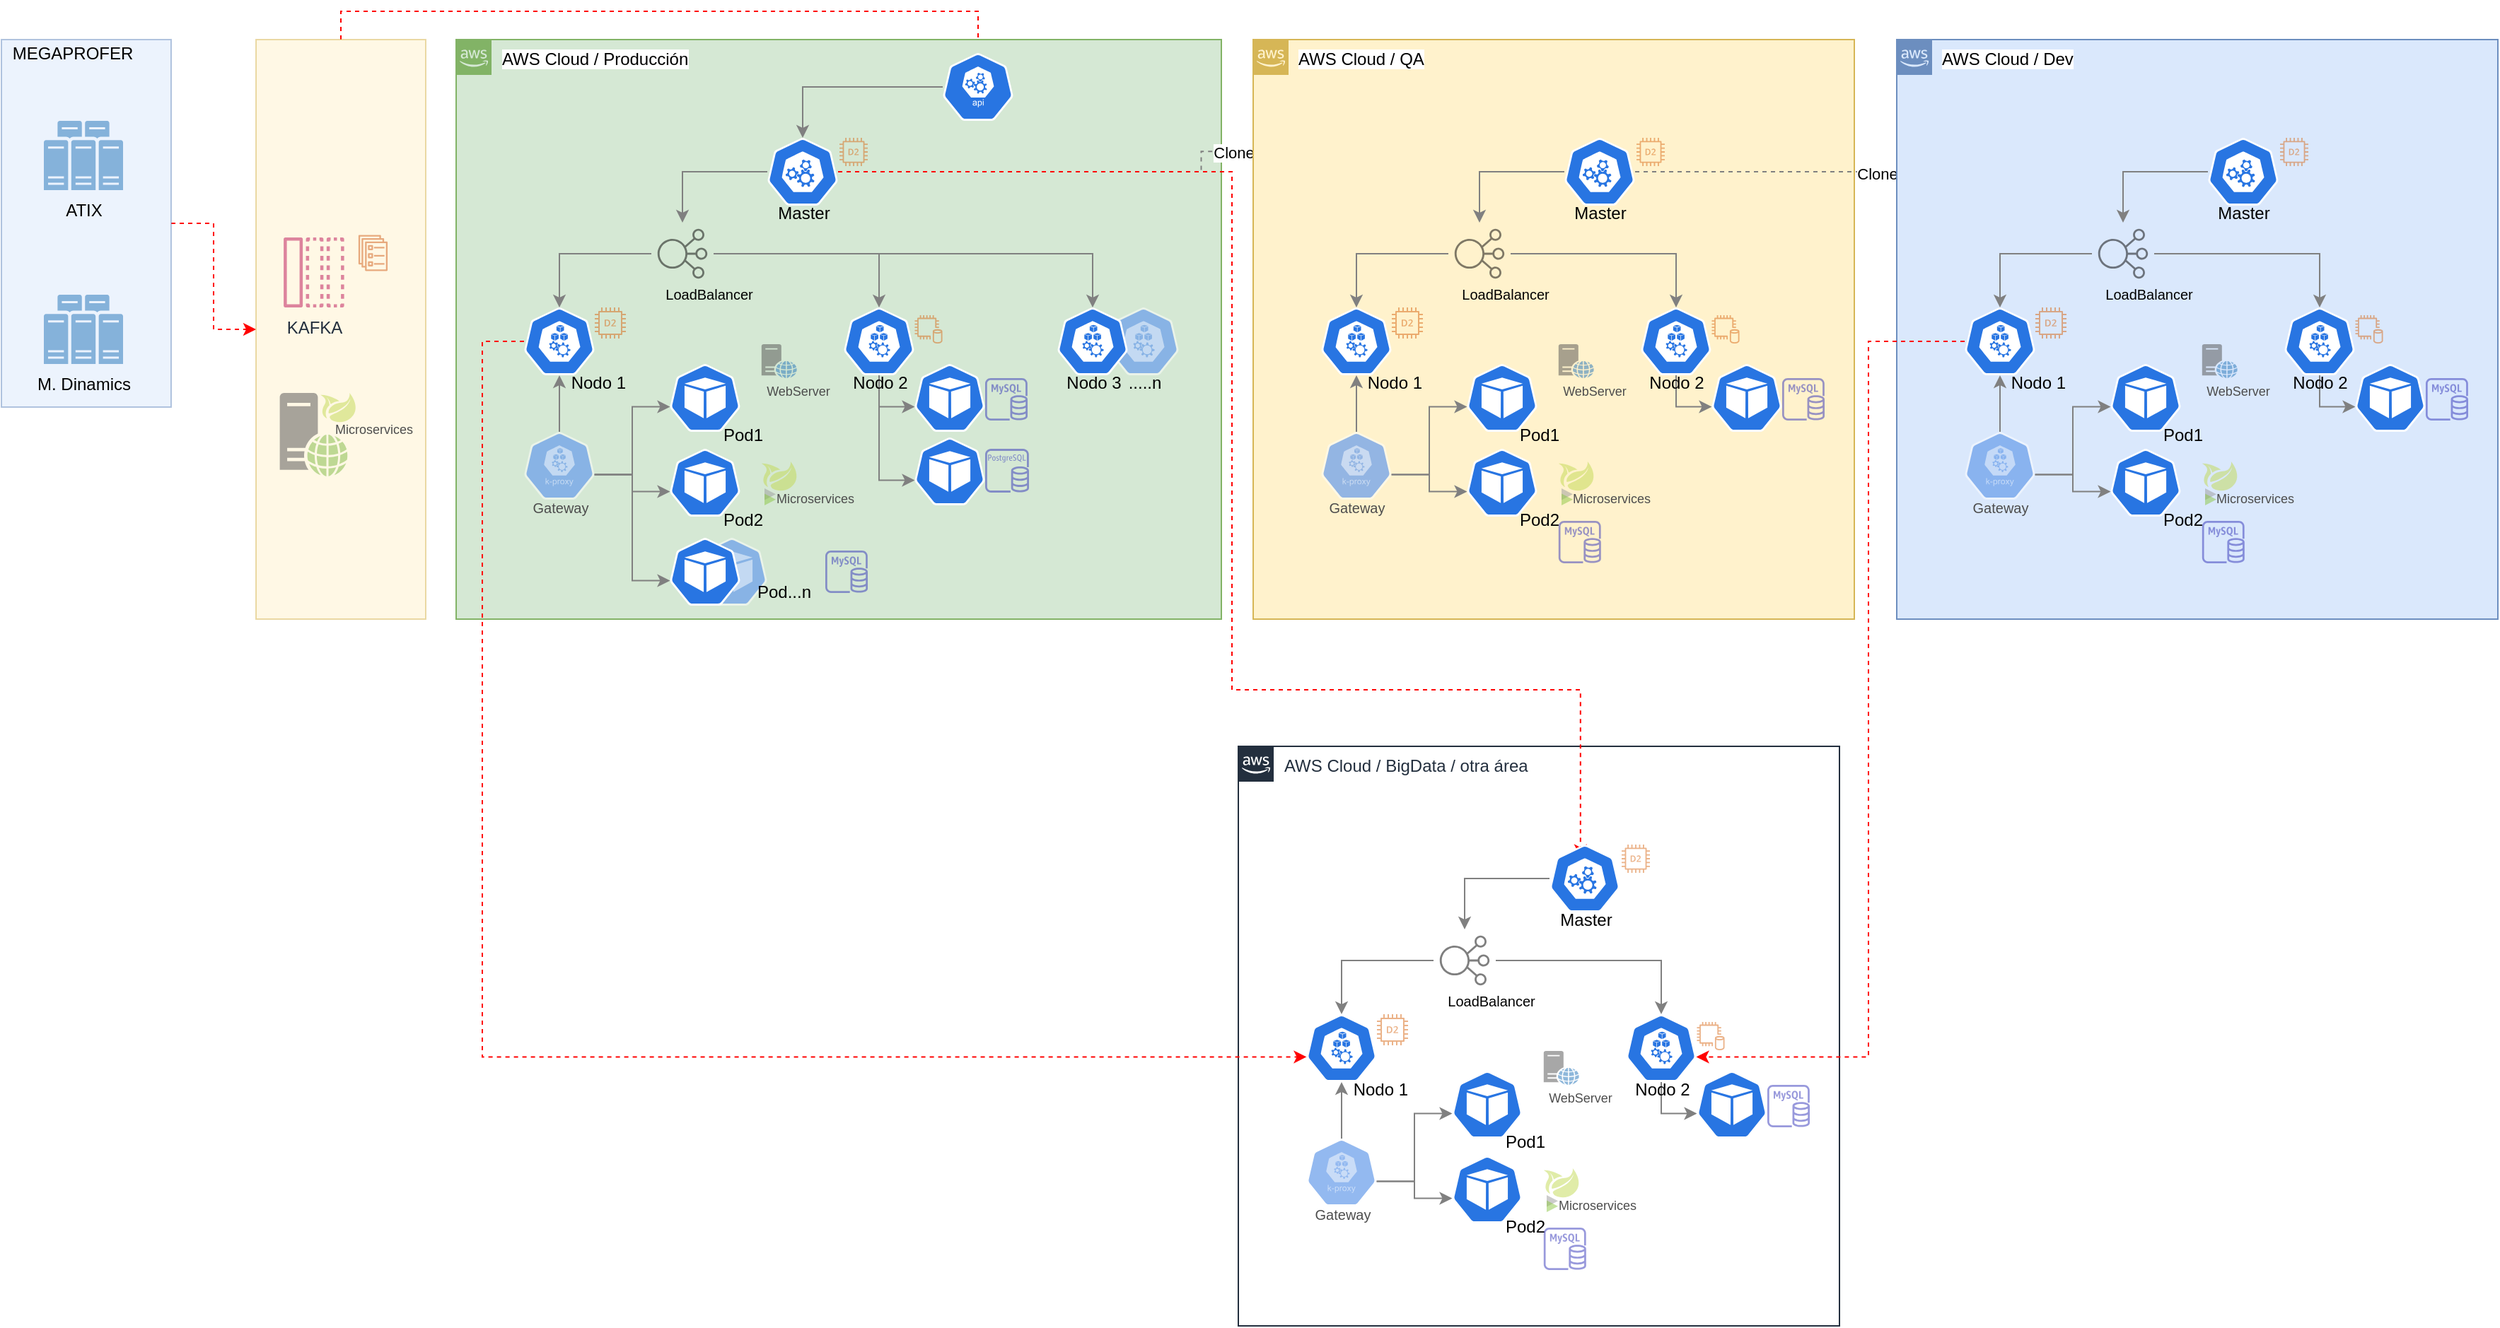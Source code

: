 <mxfile version="13.7.1" type="github" pages="2">
  <diagram id="Ht1M8jgEwFfnCIfOTk4-" name="Kbns-Megaprofer">
    <mxGraphModel dx="2261" dy="1260" grid="1" gridSize="10" guides="1" tooltips="1" connect="1" arrows="1" fold="1" page="1" pageScale="1" pageWidth="1169" pageHeight="827" math="0" shadow="0">
      <root>
        <mxCell id="0" />
        <mxCell id="1" parent="0" />
        <mxCell id="sHoAig3_zP_vlDSk0JIB-194" style="edgeStyle=orthogonalEdgeStyle;rounded=0;orthogonalLoop=1;jettySize=auto;html=1;entryX=0.5;entryY=0;entryDx=0;entryDy=0;entryPerimeter=0;dashed=1;strokeColor=#FF0000;" parent="1" source="sHoAig3_zP_vlDSk0JIB-192" target="sHoAig3_zP_vlDSk0JIB-3" edge="1">
          <mxGeometry relative="1" as="geometry">
            <Array as="points">
              <mxPoint x="-60" y="-800" />
              <mxPoint x="391" y="-800" />
            </Array>
          </mxGeometry>
        </mxCell>
        <mxCell id="sHoAig3_zP_vlDSk0JIB-192" value="" style="rounded=0;whiteSpace=wrap;html=1;absoluteArcSize=1;arcSize=14;strokeWidth=1;fillColor=#fff2cc;opacity=50;strokeColor=#d6b656;" parent="1" vertex="1">
          <mxGeometry x="-120" y="-780" width="120" height="410" as="geometry" />
        </mxCell>
        <mxCell id="sHoAig3_zP_vlDSk0JIB-193" style="edgeStyle=orthogonalEdgeStyle;rounded=0;orthogonalLoop=1;jettySize=auto;html=1;entryX=0;entryY=0.5;entryDx=0;entryDy=0;dashed=1;strokeColor=#FF0000;" parent="1" source="sHoAig3_zP_vlDSk0JIB-181" target="sHoAig3_zP_vlDSk0JIB-192" edge="1">
          <mxGeometry relative="1" as="geometry" />
        </mxCell>
        <mxCell id="sHoAig3_zP_vlDSk0JIB-181" value="" style="rounded=0;whiteSpace=wrap;html=1;absoluteArcSize=1;arcSize=14;strokeWidth=1;fillColor=#dae8fc;opacity=50;strokeColor=#6c8ebf;" parent="1" vertex="1">
          <mxGeometry x="-300" y="-780" width="120" height="260" as="geometry" />
        </mxCell>
        <mxCell id="sHoAig3_zP_vlDSk0JIB-144" value="AWS Cloud / BigData / otra área" style="points=[[0,0],[0.25,0],[0.5,0],[0.75,0],[1,0],[1,0.25],[1,0.5],[1,0.75],[1,1],[0.75,1],[0.5,1],[0.25,1],[0,1],[0,0.75],[0,0.5],[0,0.25]];outlineConnect=0;gradientColor=none;html=1;whiteSpace=wrap;fontSize=12;fontStyle=0;shape=mxgraph.aws4.group;grIcon=mxgraph.aws4.group_aws_cloud_alt;strokeColor=#232F3E;fillColor=none;verticalAlign=top;align=left;spacingLeft=30;fontColor=#232F3E;dashed=0;labelBackgroundColor=#ffffff;" parent="1" vertex="1">
          <mxGeometry x="574.5" y="-280" width="425" height="410" as="geometry" />
        </mxCell>
        <mxCell id="UEzPUAAOIrF-is8g5C7q-175" value="AWS Cloud / Producción" style="points=[[0,0],[0.25,0],[0.5,0],[0.75,0],[1,0],[1,0.25],[1,0.5],[1,0.75],[1,1],[0.75,1],[0.5,1],[0.25,1],[0,1],[0,0.75],[0,0.5],[0,0.25]];outlineConnect=0;html=1;whiteSpace=wrap;fontSize=12;fontStyle=0;shape=mxgraph.aws4.group;grIcon=mxgraph.aws4.group_aws_cloud_alt;strokeColor=#82b366;fillColor=#d5e8d4;verticalAlign=top;align=left;spacingLeft=30;dashed=0;labelBackgroundColor=#ffffff;" parent="1" vertex="1">
          <mxGeometry x="21.5" y="-780" width="541" height="410" as="geometry" />
        </mxCell>
        <mxCell id="sHoAig3_zP_vlDSk0JIB-40" value="" style="html=1;dashed=0;whitespace=wrap;fillColor=#2875E2;strokeColor=#ffffff;points=[[0.005,0.63,0],[0.1,0.2,0],[0.9,0.2,0],[0.5,0,0],[0.995,0.63,0],[0.72,0.99,0],[0.5,1,0],[0.28,0.99,0]];shape=mxgraph.kubernetes.icon;prIcon=pod;opacity=50;" parent="1" vertex="1">
          <mxGeometry x="191.5" y="-427.5" width="50" height="48" as="geometry" />
        </mxCell>
        <mxCell id="sHoAig3_zP_vlDSk0JIB-30" value="&lt;br&gt;&lt;br&gt;&lt;br&gt;&lt;br&gt;.....n" style="html=1;dashed=0;whitespace=wrap;fillColor=#2875E2;strokeColor=#ffffff;points=[[0.005,0.63,0],[0.1,0.2,0],[0.9,0.2,0],[0.5,0,0],[0.995,0.63,0],[0.72,0.99,0],[0.5,1,0],[0.28,0.99,0]];shape=mxgraph.kubernetes.icon;prIcon=node;opacity=50;" parent="1" vertex="1">
          <mxGeometry x="482.5" y="-590.5" width="50" height="48" as="geometry" />
        </mxCell>
        <mxCell id="sHoAig3_zP_vlDSk0JIB-23" style="edgeStyle=orthogonalEdgeStyle;rounded=0;orthogonalLoop=1;jettySize=auto;html=1;entryX=0.5;entryY=0;entryDx=0;entryDy=0;entryPerimeter=0;strokeColor=#808080;" parent="1" source="sHoAig3_zP_vlDSk0JIB-3" target="sHoAig3_zP_vlDSk0JIB-22" edge="1">
          <mxGeometry relative="1" as="geometry" />
        </mxCell>
        <mxCell id="sHoAig3_zP_vlDSk0JIB-3" value="" style="html=1;dashed=0;whitespace=wrap;fillColor=#2875E2;strokeColor=#ffffff;points=[[0.005,0.63,0],[0.1,0.2,0],[0.9,0.2,0],[0.5,0,0],[0.995,0.63,0],[0.72,0.99,0],[0.5,1,0],[0.28,0.99,0]];shape=mxgraph.kubernetes.icon;prIcon=api" parent="1" vertex="1">
          <mxGeometry x="365.5" y="-770.5" width="50" height="48" as="geometry" />
        </mxCell>
        <mxCell id="sHoAig3_zP_vlDSk0JIB-7" value="" style="html=1;dashed=0;whitespace=wrap;fillColor=#2875E2;strokeColor=#ffffff;points=[[0.005,0.63,0],[0.1,0.2,0],[0.9,0.2,0],[0.5,0,0],[0.995,0.63,0],[0.72,0.99,0],[0.5,1,0],[0.28,0.99,0]];shape=mxgraph.kubernetes.icon;prIcon=pod" parent="1" vertex="1">
          <mxGeometry x="172.5" y="-490.5" width="50" height="48" as="geometry" />
        </mxCell>
        <mxCell id="sHoAig3_zP_vlDSk0JIB-8" value="" style="html=1;dashed=0;whitespace=wrap;fillColor=#2875E2;strokeColor=#ffffff;points=[[0.005,0.63,0],[0.1,0.2,0],[0.9,0.2,0],[0.5,0,0],[0.995,0.63,0],[0.72,0.99,0],[0.5,1,0],[0.28,0.99,0]];shape=mxgraph.kubernetes.icon;prIcon=pod" parent="1" vertex="1">
          <mxGeometry x="172.5" y="-427.5" width="50" height="48" as="geometry" />
        </mxCell>
        <mxCell id="sHoAig3_zP_vlDSk0JIB-12" value="" style="html=1;dashed=0;whitespace=wrap;fillColor=#2875E2;strokeColor=#ffffff;points=[[0.005,0.63,0],[0.1,0.2,0],[0.9,0.2,0],[0.5,0,0],[0.995,0.63,0],[0.72,0.99,0],[0.5,1,0],[0.28,0.99,0]];shape=mxgraph.kubernetes.icon;prIcon=pod" parent="1" vertex="1">
          <mxGeometry x="172.5" y="-550.5" width="50" height="48" as="geometry" />
        </mxCell>
        <mxCell id="sHoAig3_zP_vlDSk0JIB-19" style="edgeStyle=orthogonalEdgeStyle;rounded=0;orthogonalLoop=1;jettySize=auto;html=1;entryX=0.005;entryY=0.63;entryDx=0;entryDy=0;entryPerimeter=0;strokeColor=#808080;exitX=0.995;exitY=0.63;exitDx=0;exitDy=0;exitPerimeter=0;" parent="1" source="sHoAig3_zP_vlDSk0JIB-60" target="sHoAig3_zP_vlDSk0JIB-12" edge="1">
          <mxGeometry relative="1" as="geometry" />
        </mxCell>
        <mxCell id="sHoAig3_zP_vlDSk0JIB-20" style="edgeStyle=orthogonalEdgeStyle;rounded=0;orthogonalLoop=1;jettySize=auto;html=1;entryX=0.005;entryY=0.63;entryDx=0;entryDy=0;entryPerimeter=0;strokeColor=#808080;exitX=0.995;exitY=0.63;exitDx=0;exitDy=0;exitPerimeter=0;" parent="1" source="sHoAig3_zP_vlDSk0JIB-60" target="sHoAig3_zP_vlDSk0JIB-7" edge="1">
          <mxGeometry relative="1" as="geometry" />
        </mxCell>
        <mxCell id="sHoAig3_zP_vlDSk0JIB-21" style="edgeStyle=orthogonalEdgeStyle;rounded=0;orthogonalLoop=1;jettySize=auto;html=1;entryX=0.005;entryY=0.63;entryDx=0;entryDy=0;entryPerimeter=0;strokeColor=#808080;exitX=0.995;exitY=0.63;exitDx=0;exitDy=0;exitPerimeter=0;" parent="1" source="sHoAig3_zP_vlDSk0JIB-60" target="sHoAig3_zP_vlDSk0JIB-8" edge="1">
          <mxGeometry relative="1" as="geometry" />
        </mxCell>
        <mxCell id="sHoAig3_zP_vlDSk0JIB-175" style="edgeStyle=orthogonalEdgeStyle;rounded=0;orthogonalLoop=1;jettySize=auto;html=1;entryX=0.005;entryY=0.63;entryDx=0;entryDy=0;entryPerimeter=0;dashed=1;strokeColor=#FF0000;" parent="1" source="sHoAig3_zP_vlDSk0JIB-17" target="sHoAig3_zP_vlDSk0JIB-149" edge="1">
          <mxGeometry relative="1" as="geometry">
            <Array as="points">
              <mxPoint x="40" y="-566" />
              <mxPoint x="40" y="-60" />
            </Array>
          </mxGeometry>
        </mxCell>
        <mxCell id="sHoAig3_zP_vlDSk0JIB-17" value="&lt;br&gt;&lt;br&gt;&lt;br&gt;&lt;br&gt;&amp;nbsp; &amp;nbsp; &amp;nbsp; &amp;nbsp; &amp;nbsp; &amp;nbsp; &amp;nbsp; &amp;nbsp; Nodo 1" style="html=1;dashed=0;whitespace=wrap;fillColor=#2875E2;strokeColor=#ffffff;points=[[0.005,0.63,0],[0.1,0.2,0],[0.9,0.2,0],[0.5,0,0],[0.995,0.63,0],[0.72,0.99,0],[0.5,1,0],[0.28,0.99,0]];shape=mxgraph.kubernetes.icon;prIcon=node" parent="1" vertex="1">
          <mxGeometry x="69.5" y="-590.5" width="50" height="48" as="geometry" />
        </mxCell>
        <mxCell id="sHoAig3_zP_vlDSk0JIB-36" style="edgeStyle=orthogonalEdgeStyle;rounded=0;orthogonalLoop=1;jettySize=auto;html=1;strokeColor=#808080;" parent="1" source="sHoAig3_zP_vlDSk0JIB-22" target="sHoAig3_zP_vlDSk0JIB-33" edge="1">
          <mxGeometry relative="1" as="geometry" />
        </mxCell>
        <mxCell id="sHoAig3_zP_vlDSk0JIB-108" style="edgeStyle=orthogonalEdgeStyle;rounded=0;orthogonalLoop=1;jettySize=auto;html=1;entryX=0.1;entryY=0.2;entryDx=0;entryDy=0;entryPerimeter=0;strokeColor=#808080;dashed=1;" parent="1" source="sHoAig3_zP_vlDSk0JIB-22" target="sHoAig3_zP_vlDSk0JIB-77" edge="1">
          <mxGeometry relative="1" as="geometry" />
        </mxCell>
        <mxCell id="sHoAig3_zP_vlDSk0JIB-109" value="Clone" style="edgeLabel;html=1;align=center;verticalAlign=middle;resizable=0;points=[];" parent="sHoAig3_zP_vlDSk0JIB-108" vertex="1" connectable="0">
          <mxGeometry x="0.105" y="-1" relative="1" as="geometry">
            <mxPoint x="-1" as="offset" />
          </mxGeometry>
        </mxCell>
        <mxCell id="sHoAig3_zP_vlDSk0JIB-174" style="edgeStyle=orthogonalEdgeStyle;rounded=0;orthogonalLoop=1;jettySize=auto;html=1;entryX=0.438;entryY=0.185;entryDx=0;entryDy=0;entryPerimeter=0;dashed=1;strokeColor=#FF0000;" parent="1" source="sHoAig3_zP_vlDSk0JIB-22" target="sHoAig3_zP_vlDSk0JIB-151" edge="1">
          <mxGeometry relative="1" as="geometry">
            <Array as="points">
              <mxPoint x="570" y="-686" />
              <mxPoint x="570" y="-320" />
              <mxPoint x="816" y="-320" />
            </Array>
          </mxGeometry>
        </mxCell>
        <mxCell id="sHoAig3_zP_vlDSk0JIB-22" value="&lt;br&gt;&lt;br&gt;&lt;br&gt;&lt;br&gt;Master" style="html=1;dashed=0;whitespace=wrap;fillColor=#2875E2;strokeColor=#ffffff;points=[[0.005,0.63,0],[0.1,0.2,0],[0.9,0.2,0],[0.5,0,0],[0.995,0.63,0],[0.72,0.99,0],[0.5,1,0],[0.28,0.99,0]];shape=mxgraph.kubernetes.icon;prIcon=master;align=center;" parent="1" vertex="1">
          <mxGeometry x="241.5" y="-710.5" width="50" height="48" as="geometry" />
        </mxCell>
        <mxCell id="sHoAig3_zP_vlDSk0JIB-46" style="edgeStyle=orthogonalEdgeStyle;rounded=0;orthogonalLoop=1;jettySize=auto;html=1;entryX=0.005;entryY=0.63;entryDx=0;entryDy=0;entryPerimeter=0;strokeColor=#808080;" parent="1" source="sHoAig3_zP_vlDSk0JIB-25" target="sHoAig3_zP_vlDSk0JIB-45" edge="1">
          <mxGeometry relative="1" as="geometry" />
        </mxCell>
        <mxCell id="sHoAig3_zP_vlDSk0JIB-50" style="edgeStyle=orthogonalEdgeStyle;rounded=0;orthogonalLoop=1;jettySize=auto;html=1;entryX=0.005;entryY=0.63;entryDx=0;entryDy=0;entryPerimeter=0;strokeColor=#808080;" parent="1" source="sHoAig3_zP_vlDSk0JIB-25" target="sHoAig3_zP_vlDSk0JIB-48" edge="1">
          <mxGeometry relative="1" as="geometry" />
        </mxCell>
        <mxCell id="sHoAig3_zP_vlDSk0JIB-25" value="&lt;br&gt;&lt;br&gt;&lt;br&gt;&lt;br&gt;Nodo 2" style="html=1;dashed=0;whitespace=wrap;fillColor=#2875E2;strokeColor=#ffffff;points=[[0.005,0.63,0],[0.1,0.2,0],[0.9,0.2,0],[0.5,0,0],[0.995,0.63,0],[0.72,0.99,0],[0.5,1,0],[0.28,0.99,0]];shape=mxgraph.kubernetes.icon;prIcon=node" parent="1" vertex="1">
          <mxGeometry x="295.5" y="-590.5" width="50" height="48" as="geometry" />
        </mxCell>
        <mxCell id="sHoAig3_zP_vlDSk0JIB-28" value="&lt;br&gt;&lt;br&gt;&lt;br&gt;&lt;br&gt;Nodo 3" style="html=1;dashed=0;whitespace=wrap;fillColor=#2875E2;strokeColor=#ffffff;points=[[0.005,0.63,0],[0.1,0.2,0],[0.9,0.2,0],[0.5,0,0],[0.995,0.63,0],[0.72,0.99,0],[0.5,1,0],[0.28,0.99,0]];shape=mxgraph.kubernetes.icon;prIcon=node" parent="1" vertex="1">
          <mxGeometry x="446.5" y="-590.5" width="50" height="48" as="geometry" />
        </mxCell>
        <mxCell id="sHoAig3_zP_vlDSk0JIB-31" value="" style="outlineConnect=0;fontColor=#232F3E;gradientColor=none;fillColor=#D86613;strokeColor=none;dashed=0;verticalLabelPosition=bottom;verticalAlign=top;align=center;html=1;fontSize=12;fontStyle=0;aspect=fixed;pointerEvents=1;shape=mxgraph.aws4.db_on_instance2;opacity=50;" parent="1" vertex="1">
          <mxGeometry x="345.5" y="-585" width="20" height="20" as="geometry" />
        </mxCell>
        <mxCell id="sHoAig3_zP_vlDSk0JIB-32" value="" style="outlineConnect=0;fontColor=#232F3E;gradientColor=none;fillColor=#D86613;strokeColor=none;dashed=0;verticalLabelPosition=bottom;verticalAlign=top;align=center;html=1;fontSize=12;fontStyle=0;aspect=fixed;pointerEvents=1;shape=mxgraph.aws4.d2_instance;opacity=50;" parent="1" vertex="1">
          <mxGeometry x="119.5" y="-590.5" width="22" height="22" as="geometry" />
        </mxCell>
        <mxCell id="sHoAig3_zP_vlDSk0JIB-37" style="edgeStyle=orthogonalEdgeStyle;rounded=0;orthogonalLoop=1;jettySize=auto;html=1;entryX=0.5;entryY=0;entryDx=0;entryDy=0;entryPerimeter=0;strokeColor=#808080;" parent="1" source="sHoAig3_zP_vlDSk0JIB-33" target="sHoAig3_zP_vlDSk0JIB-17" edge="1">
          <mxGeometry relative="1" as="geometry" />
        </mxCell>
        <mxCell id="sHoAig3_zP_vlDSk0JIB-38" style="edgeStyle=orthogonalEdgeStyle;rounded=0;orthogonalLoop=1;jettySize=auto;html=1;entryX=0.5;entryY=0;entryDx=0;entryDy=0;entryPerimeter=0;strokeColor=#808080;" parent="1" source="sHoAig3_zP_vlDSk0JIB-33" target="sHoAig3_zP_vlDSk0JIB-25" edge="1">
          <mxGeometry relative="1" as="geometry" />
        </mxCell>
        <mxCell id="sHoAig3_zP_vlDSk0JIB-39" style="edgeStyle=orthogonalEdgeStyle;rounded=0;orthogonalLoop=1;jettySize=auto;html=1;entryX=0.5;entryY=0;entryDx=0;entryDy=0;entryPerimeter=0;strokeColor=#808080;" parent="1" source="sHoAig3_zP_vlDSk0JIB-33" target="sHoAig3_zP_vlDSk0JIB-28" edge="1">
          <mxGeometry relative="1" as="geometry" />
        </mxCell>
        <mxCell id="sHoAig3_zP_vlDSk0JIB-33" value="" style="outlineConnect=0;fontColor=#232F3E;gradientDirection=north;dashed=0;verticalLabelPosition=bottom;verticalAlign=top;align=center;html=1;fontSize=12;fontStyle=0;aspect=fixed;shape=mxgraph.aws4.resourceIcon;resIcon=mxgraph.aws4.elastic_load_balancing;opacity=50;fillColor=none;" parent="1" vertex="1">
          <mxGeometry x="159.5" y="-650.5" width="44" height="44" as="geometry" />
        </mxCell>
        <mxCell id="sHoAig3_zP_vlDSk0JIB-41" value="Pod1" style="text;html=1;resizable=0;autosize=1;align=center;verticalAlign=middle;points=[];fillColor=none;strokeColor=none;rounded=0;opacity=50;" parent="1" vertex="1">
          <mxGeometry x="203.5" y="-510.5" width="40" height="20" as="geometry" />
        </mxCell>
        <mxCell id="sHoAig3_zP_vlDSk0JIB-42" value="Pod2" style="text;html=1;resizable=0;autosize=1;align=center;verticalAlign=middle;points=[];fillColor=none;strokeColor=none;rounded=0;opacity=50;" parent="1" vertex="1">
          <mxGeometry x="203.5" y="-450.5" width="40" height="20" as="geometry" />
        </mxCell>
        <mxCell id="sHoAig3_zP_vlDSk0JIB-43" value="Pod...n" style="text;html=1;resizable=0;autosize=1;align=center;verticalAlign=middle;points=[];fillColor=none;strokeColor=none;rounded=0;opacity=50;" parent="1" vertex="1">
          <mxGeometry x="227.5" y="-399.5" width="50" height="20" as="geometry" />
        </mxCell>
        <mxCell id="sHoAig3_zP_vlDSk0JIB-44" value="&lt;font style=&quot;font-size: 10px&quot;&gt;LoadBalancer&lt;/font&gt;" style="text;html=1;resizable=0;autosize=1;align=center;verticalAlign=middle;points=[];fillColor=none;strokeColor=none;rounded=0;opacity=50;" parent="1" vertex="1">
          <mxGeometry x="159.5" y="-610.5" width="80" height="20" as="geometry" />
        </mxCell>
        <mxCell id="sHoAig3_zP_vlDSk0JIB-45" value="" style="html=1;dashed=0;whitespace=wrap;fillColor=#2875E2;strokeColor=#ffffff;points=[[0.005,0.63,0],[0.1,0.2,0],[0.9,0.2,0],[0.5,0,0],[0.995,0.63,0],[0.72,0.99,0],[0.5,1,0],[0.28,0.99,0]];shape=mxgraph.kubernetes.icon;prIcon=pod" parent="1" vertex="1">
          <mxGeometry x="345.5" y="-550.5" width="50" height="48" as="geometry" />
        </mxCell>
        <mxCell id="sHoAig3_zP_vlDSk0JIB-47" value="" style="outlineConnect=0;fontColor=#232F3E;gradientColor=none;fillColor=#3334B9;strokeColor=none;dashed=0;verticalLabelPosition=bottom;verticalAlign=top;align=center;html=1;fontSize=12;fontStyle=0;aspect=fixed;pointerEvents=1;shape=mxgraph.aws4.rds_mysql_instance;opacity=50;" parent="1" vertex="1">
          <mxGeometry x="395.5" y="-540.5" width="30" height="30" as="geometry" />
        </mxCell>
        <mxCell id="sHoAig3_zP_vlDSk0JIB-48" value="" style="html=1;dashed=0;whitespace=wrap;fillColor=#2875E2;strokeColor=#ffffff;points=[[0.005,0.63,0],[0.1,0.2,0],[0.9,0.2,0],[0.5,0,0],[0.995,0.63,0],[0.72,0.99,0],[0.5,1,0],[0.28,0.99,0]];shape=mxgraph.kubernetes.icon;prIcon=pod" parent="1" vertex="1">
          <mxGeometry x="345.5" y="-498.5" width="50" height="48" as="geometry" />
        </mxCell>
        <mxCell id="sHoAig3_zP_vlDSk0JIB-49" value="" style="outlineConnect=0;fontColor=#232F3E;gradientColor=none;fillColor=#3334B9;strokeColor=none;dashed=0;verticalLabelPosition=bottom;verticalAlign=top;align=center;html=1;fontSize=12;fontStyle=0;aspect=fixed;pointerEvents=1;shape=mxgraph.aws4.rds_postgresql_instance;opacity=50;" parent="1" vertex="1">
          <mxGeometry x="395.5" y="-490.5" width="31" height="31" as="geometry" />
        </mxCell>
        <mxCell id="sHoAig3_zP_vlDSk0JIB-53" value="" style="dashed=0;outlineConnect=0;html=1;align=center;labelPosition=center;verticalLabelPosition=bottom;verticalAlign=top;shape=mxgraph.weblogos.freshbump;fillColor=#C2D952;strokeColor=none;opacity=50;" parent="1" vertex="1">
          <mxGeometry x="237.4" y="-481.5" width="25.1" height="21" as="geometry" />
        </mxCell>
        <mxCell id="sHoAig3_zP_vlDSk0JIB-54" value="" style="outlineConnect=0;fontColor=#232F3E;gradientColor=none;fillColor=#3334B9;strokeColor=none;dashed=0;verticalLabelPosition=bottom;verticalAlign=top;align=center;html=1;fontSize=12;fontStyle=0;aspect=fixed;pointerEvents=1;shape=mxgraph.aws4.rds_mysql_instance;opacity=50;" parent="1" vertex="1">
          <mxGeometry x="282.5" y="-418.5" width="30" height="30" as="geometry" />
        </mxCell>
        <mxCell id="sHoAig3_zP_vlDSk0JIB-55" value="" style="dashed=0;outlineConnect=0;html=1;align=center;labelPosition=center;verticalLabelPosition=bottom;verticalAlign=top;shape=mxgraph.weblogos.blogmarks;strokeColor=#000000;fillColor=none;gradientColor=none;opacity=50;" parent="1" vertex="1">
          <mxGeometry x="239.5" y="-462.5" width="8" height="12" as="geometry" />
        </mxCell>
        <mxCell id="sHoAig3_zP_vlDSk0JIB-56" value="&lt;font style=&quot;font-size: 9px&quot; color=&quot;#4d4d4d&quot;&gt;Microservices&lt;/font&gt;" style="text;html=1;resizable=0;autosize=1;align=center;verticalAlign=middle;points=[];fillColor=none;strokeColor=none;rounded=0;opacity=50;" parent="1" vertex="1">
          <mxGeometry x="239.5" y="-466.5" width="70" height="20" as="geometry" />
        </mxCell>
        <mxCell id="sHoAig3_zP_vlDSk0JIB-58" value="" style="pointerEvents=1;shadow=0;dashed=0;html=1;strokeColor=none;fillColor=#505050;labelPosition=center;verticalLabelPosition=bottom;verticalAlign=top;outlineConnect=0;align=center;shape=mxgraph.office.servers.web_server_blue;opacity=50;" parent="1" vertex="1">
          <mxGeometry x="237.4" y="-564.5" width="25" height="24" as="geometry" />
        </mxCell>
        <mxCell id="sHoAig3_zP_vlDSk0JIB-59" value="&lt;font style=&quot;font-size: 9px&quot; color=&quot;#4d4d4d&quot;&gt;WebServer&lt;/font&gt;" style="text;html=1;resizable=0;autosize=1;align=center;verticalAlign=middle;points=[];fillColor=none;strokeColor=none;rounded=0;opacity=50;" parent="1" vertex="1">
          <mxGeometry x="232.5" y="-542.5" width="60" height="20" as="geometry" />
        </mxCell>
        <mxCell id="sHoAig3_zP_vlDSk0JIB-61" style="edgeStyle=orthogonalEdgeStyle;rounded=0;orthogonalLoop=1;jettySize=auto;html=1;entryX=0.5;entryY=1;entryDx=0;entryDy=0;entryPerimeter=0;strokeColor=#808080;" parent="1" source="sHoAig3_zP_vlDSk0JIB-60" target="sHoAig3_zP_vlDSk0JIB-17" edge="1">
          <mxGeometry relative="1" as="geometry" />
        </mxCell>
        <mxCell id="sHoAig3_zP_vlDSk0JIB-60" value="" style="html=1;dashed=0;whitespace=wrap;fillColor=#2875E2;strokeColor=#ffffff;points=[[0.005,0.63,0],[0.1,0.2,0],[0.9,0.2,0],[0.5,0,0],[0.995,0.63,0],[0.72,0.99,0],[0.5,1,0],[0.28,0.99,0]];shape=mxgraph.kubernetes.icon;prIcon=k_proxy;opacity=50;" parent="1" vertex="1">
          <mxGeometry x="69.5" y="-502.5" width="50" height="48" as="geometry" />
        </mxCell>
        <mxCell id="sHoAig3_zP_vlDSk0JIB-62" value="&lt;font color=&quot;#4d4d4d&quot; size=&quot;1&quot;&gt;Gateway&lt;/font&gt;" style="text;html=1;resizable=0;autosize=1;align=center;verticalAlign=middle;points=[];fillColor=none;strokeColor=none;rounded=0;opacity=50;" parent="1" vertex="1">
          <mxGeometry x="69.5" y="-459.5" width="50" height="20" as="geometry" />
        </mxCell>
        <mxCell id="sHoAig3_zP_vlDSk0JIB-63" value="" style="outlineConnect=0;fontColor=#232F3E;gradientColor=none;fillColor=#D86613;strokeColor=none;dashed=0;verticalLabelPosition=bottom;verticalAlign=top;align=center;html=1;fontSize=12;fontStyle=0;aspect=fixed;pointerEvents=1;shape=mxgraph.aws4.d2_instance;opacity=50;" parent="1" vertex="1">
          <mxGeometry x="292.5" y="-710.5" width="20" height="20" as="geometry" />
        </mxCell>
        <mxCell id="sHoAig3_zP_vlDSk0JIB-64" value="AWS Cloud / QA" style="points=[[0,0],[0.25,0],[0.5,0],[0.75,0],[1,0],[1,0.25],[1,0.5],[1,0.75],[1,1],[0.75,1],[0.5,1],[0.25,1],[0,1],[0,0.75],[0,0.5],[0,0.25]];outlineConnect=0;html=1;whiteSpace=wrap;fontSize=12;fontStyle=0;shape=mxgraph.aws4.group;grIcon=mxgraph.aws4.group_aws_cloud_alt;strokeColor=#d6b656;fillColor=#fff2cc;verticalAlign=top;align=left;spacingLeft=30;dashed=0;labelBackgroundColor=#ffffff;" parent="1" vertex="1">
          <mxGeometry x="585" y="-780" width="425" height="410" as="geometry" />
        </mxCell>
        <mxCell id="sHoAig3_zP_vlDSk0JIB-69" value="" style="html=1;dashed=0;whitespace=wrap;fillColor=#2875E2;strokeColor=#ffffff;points=[[0.005,0.63,0],[0.1,0.2,0],[0.9,0.2,0],[0.5,0,0],[0.995,0.63,0],[0.72,0.99,0],[0.5,1,0],[0.28,0.99,0]];shape=mxgraph.kubernetes.icon;prIcon=pod" parent="1" vertex="1">
          <mxGeometry x="736" y="-490.5" width="50" height="48" as="geometry" />
        </mxCell>
        <mxCell id="sHoAig3_zP_vlDSk0JIB-71" value="" style="html=1;dashed=0;whitespace=wrap;fillColor=#2875E2;strokeColor=#ffffff;points=[[0.005,0.63,0],[0.1,0.2,0],[0.9,0.2,0],[0.5,0,0],[0.995,0.63,0],[0.72,0.99,0],[0.5,1,0],[0.28,0.99,0]];shape=mxgraph.kubernetes.icon;prIcon=pod" parent="1" vertex="1">
          <mxGeometry x="736" y="-550.5" width="50" height="48" as="geometry" />
        </mxCell>
        <mxCell id="sHoAig3_zP_vlDSk0JIB-72" style="edgeStyle=orthogonalEdgeStyle;rounded=0;orthogonalLoop=1;jettySize=auto;html=1;entryX=0.005;entryY=0.63;entryDx=0;entryDy=0;entryPerimeter=0;strokeColor=#808080;exitX=0.995;exitY=0.63;exitDx=0;exitDy=0;exitPerimeter=0;" parent="1" source="sHoAig3_zP_vlDSk0JIB-103" target="sHoAig3_zP_vlDSk0JIB-71" edge="1">
          <mxGeometry relative="1" as="geometry" />
        </mxCell>
        <mxCell id="sHoAig3_zP_vlDSk0JIB-73" style="edgeStyle=orthogonalEdgeStyle;rounded=0;orthogonalLoop=1;jettySize=auto;html=1;entryX=0.005;entryY=0.63;entryDx=0;entryDy=0;entryPerimeter=0;strokeColor=#808080;exitX=0.995;exitY=0.63;exitDx=0;exitDy=0;exitPerimeter=0;" parent="1" source="sHoAig3_zP_vlDSk0JIB-103" target="sHoAig3_zP_vlDSk0JIB-69" edge="1">
          <mxGeometry relative="1" as="geometry" />
        </mxCell>
        <mxCell id="sHoAig3_zP_vlDSk0JIB-75" value="&lt;br&gt;&lt;br&gt;&lt;br&gt;&lt;br&gt;&amp;nbsp; &amp;nbsp; &amp;nbsp; &amp;nbsp; &amp;nbsp; &amp;nbsp; &amp;nbsp; &amp;nbsp; Nodo 1" style="html=1;dashed=0;whitespace=wrap;fillColor=#2875E2;strokeColor=#ffffff;points=[[0.005,0.63,0],[0.1,0.2,0],[0.9,0.2,0],[0.5,0,0],[0.995,0.63,0],[0.72,0.99,0],[0.5,1,0],[0.28,0.99,0]];shape=mxgraph.kubernetes.icon;prIcon=node" parent="1" vertex="1">
          <mxGeometry x="633" y="-590.5" width="50" height="48" as="geometry" />
        </mxCell>
        <mxCell id="sHoAig3_zP_vlDSk0JIB-76" style="edgeStyle=orthogonalEdgeStyle;rounded=0;orthogonalLoop=1;jettySize=auto;html=1;strokeColor=#808080;" parent="1" source="sHoAig3_zP_vlDSk0JIB-77" target="sHoAig3_zP_vlDSk0JIB-87" edge="1">
          <mxGeometry relative="1" as="geometry" />
        </mxCell>
        <mxCell id="sHoAig3_zP_vlDSk0JIB-142" style="edgeStyle=orthogonalEdgeStyle;rounded=0;orthogonalLoop=1;jettySize=auto;html=1;entryX=0.1;entryY=0.2;entryDx=0;entryDy=0;entryPerimeter=0;dashed=1;strokeColor=#808080;" parent="1" source="sHoAig3_zP_vlDSk0JIB-77" target="sHoAig3_zP_vlDSk0JIB-119" edge="1">
          <mxGeometry relative="1" as="geometry" />
        </mxCell>
        <mxCell id="sHoAig3_zP_vlDSk0JIB-143" value="Clone" style="edgeLabel;html=1;align=center;verticalAlign=middle;resizable=0;points=[];" parent="sHoAig3_zP_vlDSk0JIB-142" vertex="1" connectable="0">
          <mxGeometry x="-0.194" y="-1" relative="1" as="geometry">
            <mxPoint as="offset" />
          </mxGeometry>
        </mxCell>
        <mxCell id="sHoAig3_zP_vlDSk0JIB-77" value="&lt;br&gt;&lt;br&gt;&lt;br&gt;&lt;br&gt;Master" style="html=1;dashed=0;whitespace=wrap;fillColor=#2875E2;strokeColor=#ffffff;points=[[0.005,0.63,0],[0.1,0.2,0],[0.9,0.2,0],[0.5,0,0],[0.995,0.63,0],[0.72,0.99,0],[0.5,1,0],[0.28,0.99,0]];shape=mxgraph.kubernetes.icon;prIcon=master;align=center;" parent="1" vertex="1">
          <mxGeometry x="805" y="-710.5" width="50" height="48" as="geometry" />
        </mxCell>
        <mxCell id="sHoAig3_zP_vlDSk0JIB-78" style="edgeStyle=orthogonalEdgeStyle;rounded=0;orthogonalLoop=1;jettySize=auto;html=1;entryX=0.005;entryY=0.63;entryDx=0;entryDy=0;entryPerimeter=0;strokeColor=#808080;" parent="1" source="sHoAig3_zP_vlDSk0JIB-80" target="sHoAig3_zP_vlDSk0JIB-92" edge="1">
          <mxGeometry relative="1" as="geometry" />
        </mxCell>
        <mxCell id="sHoAig3_zP_vlDSk0JIB-80" value="&lt;br&gt;&lt;br&gt;&lt;br&gt;&lt;br&gt;Nodo 2" style="html=1;dashed=0;whitespace=wrap;fillColor=#2875E2;strokeColor=#ffffff;points=[[0.005,0.63,0],[0.1,0.2,0],[0.9,0.2,0],[0.5,0,0],[0.995,0.63,0],[0.72,0.99,0],[0.5,1,0],[0.28,0.99,0]];shape=mxgraph.kubernetes.icon;prIcon=node" parent="1" vertex="1">
          <mxGeometry x="859" y="-590.5" width="50" height="48" as="geometry" />
        </mxCell>
        <mxCell id="sHoAig3_zP_vlDSk0JIB-82" value="" style="outlineConnect=0;fontColor=#232F3E;gradientColor=none;fillColor=#D86613;strokeColor=none;dashed=0;verticalLabelPosition=bottom;verticalAlign=top;align=center;html=1;fontSize=12;fontStyle=0;aspect=fixed;pointerEvents=1;shape=mxgraph.aws4.db_on_instance2;opacity=50;" parent="1" vertex="1">
          <mxGeometry x="909" y="-585" width="20" height="20" as="geometry" />
        </mxCell>
        <mxCell id="sHoAig3_zP_vlDSk0JIB-83" value="" style="outlineConnect=0;fontColor=#232F3E;gradientColor=none;fillColor=#D86613;strokeColor=none;dashed=0;verticalLabelPosition=bottom;verticalAlign=top;align=center;html=1;fontSize=12;fontStyle=0;aspect=fixed;pointerEvents=1;shape=mxgraph.aws4.d2_instance;opacity=50;" parent="1" vertex="1">
          <mxGeometry x="683" y="-590.5" width="22" height="22" as="geometry" />
        </mxCell>
        <mxCell id="sHoAig3_zP_vlDSk0JIB-84" style="edgeStyle=orthogonalEdgeStyle;rounded=0;orthogonalLoop=1;jettySize=auto;html=1;entryX=0.5;entryY=0;entryDx=0;entryDy=0;entryPerimeter=0;strokeColor=#808080;" parent="1" source="sHoAig3_zP_vlDSk0JIB-87" target="sHoAig3_zP_vlDSk0JIB-75" edge="1">
          <mxGeometry relative="1" as="geometry" />
        </mxCell>
        <mxCell id="sHoAig3_zP_vlDSk0JIB-85" style="edgeStyle=orthogonalEdgeStyle;rounded=0;orthogonalLoop=1;jettySize=auto;html=1;entryX=0.5;entryY=0;entryDx=0;entryDy=0;entryPerimeter=0;strokeColor=#808080;" parent="1" source="sHoAig3_zP_vlDSk0JIB-87" target="sHoAig3_zP_vlDSk0JIB-80" edge="1">
          <mxGeometry relative="1" as="geometry" />
        </mxCell>
        <mxCell id="sHoAig3_zP_vlDSk0JIB-87" value="" style="outlineConnect=0;fontColor=#232F3E;gradientDirection=north;dashed=0;verticalLabelPosition=bottom;verticalAlign=top;align=center;html=1;fontSize=12;fontStyle=0;aspect=fixed;shape=mxgraph.aws4.resourceIcon;resIcon=mxgraph.aws4.elastic_load_balancing;opacity=50;fillColor=none;" parent="1" vertex="1">
          <mxGeometry x="723" y="-650.5" width="44" height="44" as="geometry" />
        </mxCell>
        <mxCell id="sHoAig3_zP_vlDSk0JIB-88" value="Pod1" style="text;html=1;resizable=0;autosize=1;align=center;verticalAlign=middle;points=[];fillColor=none;strokeColor=none;rounded=0;opacity=50;" parent="1" vertex="1">
          <mxGeometry x="767" y="-510.5" width="40" height="20" as="geometry" />
        </mxCell>
        <mxCell id="sHoAig3_zP_vlDSk0JIB-89" value="Pod2" style="text;html=1;resizable=0;autosize=1;align=center;verticalAlign=middle;points=[];fillColor=none;strokeColor=none;rounded=0;opacity=50;" parent="1" vertex="1">
          <mxGeometry x="767" y="-450.5" width="40" height="20" as="geometry" />
        </mxCell>
        <mxCell id="sHoAig3_zP_vlDSk0JIB-91" value="&lt;font style=&quot;font-size: 10px&quot;&gt;LoadBalancer&lt;/font&gt;" style="text;html=1;resizable=0;autosize=1;align=center;verticalAlign=middle;points=[];fillColor=none;strokeColor=none;rounded=0;opacity=50;" parent="1" vertex="1">
          <mxGeometry x="723" y="-610.5" width="80" height="20" as="geometry" />
        </mxCell>
        <mxCell id="sHoAig3_zP_vlDSk0JIB-92" value="" style="html=1;dashed=0;whitespace=wrap;fillColor=#2875E2;strokeColor=#ffffff;points=[[0.005,0.63,0],[0.1,0.2,0],[0.9,0.2,0],[0.5,0,0],[0.995,0.63,0],[0.72,0.99,0],[0.5,1,0],[0.28,0.99,0]];shape=mxgraph.kubernetes.icon;prIcon=pod" parent="1" vertex="1">
          <mxGeometry x="909" y="-550.5" width="50" height="48" as="geometry" />
        </mxCell>
        <mxCell id="sHoAig3_zP_vlDSk0JIB-93" value="" style="outlineConnect=0;fontColor=#232F3E;gradientColor=none;fillColor=#3334B9;strokeColor=none;dashed=0;verticalLabelPosition=bottom;verticalAlign=top;align=center;html=1;fontSize=12;fontStyle=0;aspect=fixed;pointerEvents=1;shape=mxgraph.aws4.rds_mysql_instance;opacity=50;" parent="1" vertex="1">
          <mxGeometry x="959" y="-540.5" width="30" height="30" as="geometry" />
        </mxCell>
        <mxCell id="sHoAig3_zP_vlDSk0JIB-96" value="" style="dashed=0;outlineConnect=0;html=1;align=center;labelPosition=center;verticalLabelPosition=bottom;verticalAlign=top;shape=mxgraph.weblogos.freshbump;fillColor=#C2D952;strokeColor=none;opacity=50;" parent="1" vertex="1">
          <mxGeometry x="800.9" y="-481.5" width="25.1" height="21" as="geometry" />
        </mxCell>
        <mxCell id="sHoAig3_zP_vlDSk0JIB-97" value="" style="outlineConnect=0;fontColor=#232F3E;gradientColor=none;fillColor=#3334B9;strokeColor=none;dashed=0;verticalLabelPosition=bottom;verticalAlign=top;align=center;html=1;fontSize=12;fontStyle=0;aspect=fixed;pointerEvents=1;shape=mxgraph.aws4.rds_mysql_instance;opacity=50;" parent="1" vertex="1">
          <mxGeometry x="800.9" y="-439.5" width="30" height="30" as="geometry" />
        </mxCell>
        <mxCell id="sHoAig3_zP_vlDSk0JIB-98" value="" style="dashed=0;outlineConnect=0;html=1;align=center;labelPosition=center;verticalLabelPosition=bottom;verticalAlign=top;shape=mxgraph.weblogos.blogmarks;strokeColor=#000000;fillColor=none;gradientColor=none;opacity=50;" parent="1" vertex="1">
          <mxGeometry x="803" y="-462.5" width="8" height="12" as="geometry" />
        </mxCell>
        <mxCell id="sHoAig3_zP_vlDSk0JIB-99" value="&lt;font style=&quot;font-size: 9px&quot; color=&quot;#4d4d4d&quot;&gt;Microservices&lt;/font&gt;" style="text;html=1;resizable=0;autosize=1;align=center;verticalAlign=middle;points=[];fillColor=none;strokeColor=none;rounded=0;opacity=50;" parent="1" vertex="1">
          <mxGeometry x="803" y="-466.5" width="70" height="20" as="geometry" />
        </mxCell>
        <mxCell id="sHoAig3_zP_vlDSk0JIB-100" value="" style="pointerEvents=1;shadow=0;dashed=0;html=1;strokeColor=none;fillColor=#505050;labelPosition=center;verticalLabelPosition=bottom;verticalAlign=top;outlineConnect=0;align=center;shape=mxgraph.office.servers.web_server_blue;opacity=50;" parent="1" vertex="1">
          <mxGeometry x="800.9" y="-564.5" width="25" height="24" as="geometry" />
        </mxCell>
        <mxCell id="sHoAig3_zP_vlDSk0JIB-101" value="&lt;font style=&quot;font-size: 9px&quot; color=&quot;#4d4d4d&quot;&gt;WebServer&lt;/font&gt;" style="text;html=1;resizable=0;autosize=1;align=center;verticalAlign=middle;points=[];fillColor=none;strokeColor=none;rounded=0;opacity=50;" parent="1" vertex="1">
          <mxGeometry x="796" y="-542.5" width="60" height="20" as="geometry" />
        </mxCell>
        <mxCell id="sHoAig3_zP_vlDSk0JIB-102" style="edgeStyle=orthogonalEdgeStyle;rounded=0;orthogonalLoop=1;jettySize=auto;html=1;entryX=0.5;entryY=1;entryDx=0;entryDy=0;entryPerimeter=0;strokeColor=#808080;" parent="1" source="sHoAig3_zP_vlDSk0JIB-103" target="sHoAig3_zP_vlDSk0JIB-75" edge="1">
          <mxGeometry relative="1" as="geometry" />
        </mxCell>
        <mxCell id="sHoAig3_zP_vlDSk0JIB-103" value="" style="html=1;dashed=0;whitespace=wrap;fillColor=#2875E2;strokeColor=#ffffff;points=[[0.005,0.63,0],[0.1,0.2,0],[0.9,0.2,0],[0.5,0,0],[0.995,0.63,0],[0.72,0.99,0],[0.5,1,0],[0.28,0.99,0]];shape=mxgraph.kubernetes.icon;prIcon=k_proxy;opacity=50;" parent="1" vertex="1">
          <mxGeometry x="633" y="-502.5" width="50" height="48" as="geometry" />
        </mxCell>
        <mxCell id="sHoAig3_zP_vlDSk0JIB-104" value="&lt;font color=&quot;#4d4d4d&quot; size=&quot;1&quot;&gt;Gateway&lt;/font&gt;" style="text;html=1;resizable=0;autosize=1;align=center;verticalAlign=middle;points=[];fillColor=none;strokeColor=none;rounded=0;opacity=50;" parent="1" vertex="1">
          <mxGeometry x="633" y="-459.5" width="50" height="20" as="geometry" />
        </mxCell>
        <mxCell id="sHoAig3_zP_vlDSk0JIB-105" value="" style="outlineConnect=0;fontColor=#232F3E;gradientColor=none;fillColor=#D86613;strokeColor=none;dashed=0;verticalLabelPosition=bottom;verticalAlign=top;align=center;html=1;fontSize=12;fontStyle=0;aspect=fixed;pointerEvents=1;shape=mxgraph.aws4.d2_instance;opacity=50;" parent="1" vertex="1">
          <mxGeometry x="856" y="-710.5" width="20" height="20" as="geometry" />
        </mxCell>
        <mxCell id="sHoAig3_zP_vlDSk0JIB-110" value="AWS Cloud / Dev" style="points=[[0,0],[0.25,0],[0.5,0],[0.75,0],[1,0],[1,0.25],[1,0.5],[1,0.75],[1,1],[0.75,1],[0.5,1],[0.25,1],[0,1],[0,0.75],[0,0.5],[0,0.25]];outlineConnect=0;html=1;whiteSpace=wrap;fontSize=12;fontStyle=0;shape=mxgraph.aws4.group;grIcon=mxgraph.aws4.group_aws_cloud_alt;strokeColor=#6c8ebf;fillColor=#dae8fc;verticalAlign=top;align=left;spacingLeft=30;dashed=0;labelBackgroundColor=#ffffff;" parent="1" vertex="1">
          <mxGeometry x="1040" y="-780" width="425" height="410" as="geometry" />
        </mxCell>
        <mxCell id="sHoAig3_zP_vlDSk0JIB-113" value="" style="html=1;dashed=0;whitespace=wrap;fillColor=#2875E2;strokeColor=#ffffff;points=[[0.005,0.63,0],[0.1,0.2,0],[0.9,0.2,0],[0.5,0,0],[0.995,0.63,0],[0.72,0.99,0],[0.5,1,0],[0.28,0.99,0]];shape=mxgraph.kubernetes.icon;prIcon=pod" parent="1" vertex="1">
          <mxGeometry x="1191" y="-490.5" width="50" height="48" as="geometry" />
        </mxCell>
        <mxCell id="sHoAig3_zP_vlDSk0JIB-114" value="" style="html=1;dashed=0;whitespace=wrap;fillColor=#2875E2;strokeColor=#ffffff;points=[[0.005,0.63,0],[0.1,0.2,0],[0.9,0.2,0],[0.5,0,0],[0.995,0.63,0],[0.72,0.99,0],[0.5,1,0],[0.28,0.99,0]];shape=mxgraph.kubernetes.icon;prIcon=pod" parent="1" vertex="1">
          <mxGeometry x="1191" y="-550.5" width="50" height="48" as="geometry" />
        </mxCell>
        <mxCell id="sHoAig3_zP_vlDSk0JIB-115" style="edgeStyle=orthogonalEdgeStyle;rounded=0;orthogonalLoop=1;jettySize=auto;html=1;entryX=0.005;entryY=0.63;entryDx=0;entryDy=0;entryPerimeter=0;strokeColor=#808080;exitX=0.995;exitY=0.63;exitDx=0;exitDy=0;exitPerimeter=0;" parent="1" source="sHoAig3_zP_vlDSk0JIB-139" target="sHoAig3_zP_vlDSk0JIB-114" edge="1">
          <mxGeometry relative="1" as="geometry" />
        </mxCell>
        <mxCell id="sHoAig3_zP_vlDSk0JIB-116" style="edgeStyle=orthogonalEdgeStyle;rounded=0;orthogonalLoop=1;jettySize=auto;html=1;entryX=0.005;entryY=0.63;entryDx=0;entryDy=0;entryPerimeter=0;strokeColor=#808080;exitX=0.995;exitY=0.63;exitDx=0;exitDy=0;exitPerimeter=0;" parent="1" source="sHoAig3_zP_vlDSk0JIB-139" target="sHoAig3_zP_vlDSk0JIB-113" edge="1">
          <mxGeometry relative="1" as="geometry" />
        </mxCell>
        <mxCell id="sHoAig3_zP_vlDSk0JIB-176" style="edgeStyle=orthogonalEdgeStyle;rounded=0;orthogonalLoop=1;jettySize=auto;html=1;entryX=0.995;entryY=0.63;entryDx=0;entryDy=0;entryPerimeter=0;dashed=1;strokeColor=#FF0000;" parent="1" source="sHoAig3_zP_vlDSk0JIB-117" target="sHoAig3_zP_vlDSk0JIB-153" edge="1">
          <mxGeometry relative="1" as="geometry">
            <Array as="points">
              <mxPoint x="1020" y="-566" />
              <mxPoint x="1020" y="-60" />
            </Array>
          </mxGeometry>
        </mxCell>
        <mxCell id="sHoAig3_zP_vlDSk0JIB-117" value="&lt;br&gt;&lt;br&gt;&lt;br&gt;&lt;br&gt;&amp;nbsp; &amp;nbsp; &amp;nbsp; &amp;nbsp; &amp;nbsp; &amp;nbsp; &amp;nbsp; &amp;nbsp; Nodo 1" style="html=1;dashed=0;whitespace=wrap;fillColor=#2875E2;strokeColor=#ffffff;points=[[0.005,0.63,0],[0.1,0.2,0],[0.9,0.2,0],[0.5,0,0],[0.995,0.63,0],[0.72,0.99,0],[0.5,1,0],[0.28,0.99,0]];shape=mxgraph.kubernetes.icon;prIcon=node" parent="1" vertex="1">
          <mxGeometry x="1088" y="-590.5" width="50" height="48" as="geometry" />
        </mxCell>
        <mxCell id="sHoAig3_zP_vlDSk0JIB-118" style="edgeStyle=orthogonalEdgeStyle;rounded=0;orthogonalLoop=1;jettySize=auto;html=1;strokeColor=#808080;" parent="1" source="sHoAig3_zP_vlDSk0JIB-119" target="sHoAig3_zP_vlDSk0JIB-126" edge="1">
          <mxGeometry relative="1" as="geometry" />
        </mxCell>
        <mxCell id="sHoAig3_zP_vlDSk0JIB-119" value="&lt;br&gt;&lt;br&gt;&lt;br&gt;&lt;br&gt;Master" style="html=1;dashed=0;whitespace=wrap;fillColor=#2875E2;strokeColor=#ffffff;points=[[0.005,0.63,0],[0.1,0.2,0],[0.9,0.2,0],[0.5,0,0],[0.995,0.63,0],[0.72,0.99,0],[0.5,1,0],[0.28,0.99,0]];shape=mxgraph.kubernetes.icon;prIcon=master;align=center;" parent="1" vertex="1">
          <mxGeometry x="1260" y="-710.5" width="50" height="48" as="geometry" />
        </mxCell>
        <mxCell id="sHoAig3_zP_vlDSk0JIB-120" style="edgeStyle=orthogonalEdgeStyle;rounded=0;orthogonalLoop=1;jettySize=auto;html=1;entryX=0.005;entryY=0.63;entryDx=0;entryDy=0;entryPerimeter=0;strokeColor=#808080;" parent="1" source="sHoAig3_zP_vlDSk0JIB-121" target="sHoAig3_zP_vlDSk0JIB-130" edge="1">
          <mxGeometry relative="1" as="geometry" />
        </mxCell>
        <mxCell id="sHoAig3_zP_vlDSk0JIB-121" value="&lt;br&gt;&lt;br&gt;&lt;br&gt;&lt;br&gt;Nodo 2" style="html=1;dashed=0;whitespace=wrap;fillColor=#2875E2;strokeColor=#ffffff;points=[[0.005,0.63,0],[0.1,0.2,0],[0.9,0.2,0],[0.5,0,0],[0.995,0.63,0],[0.72,0.99,0],[0.5,1,0],[0.28,0.99,0]];shape=mxgraph.kubernetes.icon;prIcon=node" parent="1" vertex="1">
          <mxGeometry x="1314" y="-590.5" width="50" height="48" as="geometry" />
        </mxCell>
        <mxCell id="sHoAig3_zP_vlDSk0JIB-122" value="" style="outlineConnect=0;fontColor=#232F3E;gradientColor=none;fillColor=#D86613;strokeColor=none;dashed=0;verticalLabelPosition=bottom;verticalAlign=top;align=center;html=1;fontSize=12;fontStyle=0;aspect=fixed;pointerEvents=1;shape=mxgraph.aws4.db_on_instance2;opacity=50;" parent="1" vertex="1">
          <mxGeometry x="1364" y="-585" width="20" height="20" as="geometry" />
        </mxCell>
        <mxCell id="sHoAig3_zP_vlDSk0JIB-123" value="" style="outlineConnect=0;fontColor=#232F3E;gradientColor=none;fillColor=#D86613;strokeColor=none;dashed=0;verticalLabelPosition=bottom;verticalAlign=top;align=center;html=1;fontSize=12;fontStyle=0;aspect=fixed;pointerEvents=1;shape=mxgraph.aws4.d2_instance;opacity=50;" parent="1" vertex="1">
          <mxGeometry x="1138" y="-590.5" width="22" height="22" as="geometry" />
        </mxCell>
        <mxCell id="sHoAig3_zP_vlDSk0JIB-124" style="edgeStyle=orthogonalEdgeStyle;rounded=0;orthogonalLoop=1;jettySize=auto;html=1;entryX=0.5;entryY=0;entryDx=0;entryDy=0;entryPerimeter=0;strokeColor=#808080;" parent="1" source="sHoAig3_zP_vlDSk0JIB-126" target="sHoAig3_zP_vlDSk0JIB-117" edge="1">
          <mxGeometry relative="1" as="geometry" />
        </mxCell>
        <mxCell id="sHoAig3_zP_vlDSk0JIB-125" style="edgeStyle=orthogonalEdgeStyle;rounded=0;orthogonalLoop=1;jettySize=auto;html=1;entryX=0.5;entryY=0;entryDx=0;entryDy=0;entryPerimeter=0;strokeColor=#808080;" parent="1" source="sHoAig3_zP_vlDSk0JIB-126" target="sHoAig3_zP_vlDSk0JIB-121" edge="1">
          <mxGeometry relative="1" as="geometry" />
        </mxCell>
        <mxCell id="sHoAig3_zP_vlDSk0JIB-126" value="" style="outlineConnect=0;fontColor=#232F3E;gradientDirection=north;dashed=0;verticalLabelPosition=bottom;verticalAlign=top;align=center;html=1;fontSize=12;fontStyle=0;aspect=fixed;shape=mxgraph.aws4.resourceIcon;resIcon=mxgraph.aws4.elastic_load_balancing;opacity=50;fillColor=none;" parent="1" vertex="1">
          <mxGeometry x="1178" y="-650.5" width="44" height="44" as="geometry" />
        </mxCell>
        <mxCell id="sHoAig3_zP_vlDSk0JIB-127" value="Pod1" style="text;html=1;resizable=0;autosize=1;align=center;verticalAlign=middle;points=[];fillColor=none;strokeColor=none;rounded=0;opacity=50;" parent="1" vertex="1">
          <mxGeometry x="1222" y="-510.5" width="40" height="20" as="geometry" />
        </mxCell>
        <mxCell id="sHoAig3_zP_vlDSk0JIB-128" value="Pod2" style="text;html=1;resizable=0;autosize=1;align=center;verticalAlign=middle;points=[];fillColor=none;strokeColor=none;rounded=0;opacity=50;" parent="1" vertex="1">
          <mxGeometry x="1222" y="-450.5" width="40" height="20" as="geometry" />
        </mxCell>
        <mxCell id="sHoAig3_zP_vlDSk0JIB-129" value="&lt;font style=&quot;font-size: 10px&quot;&gt;LoadBalancer&lt;/font&gt;" style="text;html=1;resizable=0;autosize=1;align=center;verticalAlign=middle;points=[];fillColor=none;strokeColor=none;rounded=0;opacity=50;" parent="1" vertex="1">
          <mxGeometry x="1178" y="-610.5" width="80" height="20" as="geometry" />
        </mxCell>
        <mxCell id="sHoAig3_zP_vlDSk0JIB-130" value="" style="html=1;dashed=0;whitespace=wrap;fillColor=#2875E2;strokeColor=#ffffff;points=[[0.005,0.63,0],[0.1,0.2,0],[0.9,0.2,0],[0.5,0,0],[0.995,0.63,0],[0.72,0.99,0],[0.5,1,0],[0.28,0.99,0]];shape=mxgraph.kubernetes.icon;prIcon=pod" parent="1" vertex="1">
          <mxGeometry x="1364" y="-550.5" width="50" height="48" as="geometry" />
        </mxCell>
        <mxCell id="sHoAig3_zP_vlDSk0JIB-131" value="" style="outlineConnect=0;fontColor=#232F3E;gradientColor=none;fillColor=#3334B9;strokeColor=none;dashed=0;verticalLabelPosition=bottom;verticalAlign=top;align=center;html=1;fontSize=12;fontStyle=0;aspect=fixed;pointerEvents=1;shape=mxgraph.aws4.rds_mysql_instance;opacity=50;" parent="1" vertex="1">
          <mxGeometry x="1414" y="-540.5" width="30" height="30" as="geometry" />
        </mxCell>
        <mxCell id="sHoAig3_zP_vlDSk0JIB-132" value="" style="dashed=0;outlineConnect=0;html=1;align=center;labelPosition=center;verticalLabelPosition=bottom;verticalAlign=top;shape=mxgraph.weblogos.freshbump;fillColor=#C2D952;strokeColor=none;opacity=50;" parent="1" vertex="1">
          <mxGeometry x="1255.9" y="-481.5" width="25.1" height="21" as="geometry" />
        </mxCell>
        <mxCell id="sHoAig3_zP_vlDSk0JIB-133" value="" style="outlineConnect=0;fontColor=#232F3E;gradientColor=none;fillColor=#3334B9;strokeColor=none;dashed=0;verticalLabelPosition=bottom;verticalAlign=top;align=center;html=1;fontSize=12;fontStyle=0;aspect=fixed;pointerEvents=1;shape=mxgraph.aws4.rds_mysql_instance;opacity=50;" parent="1" vertex="1">
          <mxGeometry x="1255.9" y="-439.5" width="30" height="30" as="geometry" />
        </mxCell>
        <mxCell id="sHoAig3_zP_vlDSk0JIB-134" value="" style="dashed=0;outlineConnect=0;html=1;align=center;labelPosition=center;verticalLabelPosition=bottom;verticalAlign=top;shape=mxgraph.weblogos.blogmarks;strokeColor=#000000;fillColor=none;gradientColor=none;opacity=50;" parent="1" vertex="1">
          <mxGeometry x="1258" y="-462.5" width="8" height="12" as="geometry" />
        </mxCell>
        <mxCell id="sHoAig3_zP_vlDSk0JIB-135" value="&lt;font style=&quot;font-size: 9px&quot; color=&quot;#4d4d4d&quot;&gt;Microservices&lt;/font&gt;" style="text;html=1;resizable=0;autosize=1;align=center;verticalAlign=middle;points=[];fillColor=none;strokeColor=none;rounded=0;opacity=50;" parent="1" vertex="1">
          <mxGeometry x="1258" y="-466.5" width="70" height="20" as="geometry" />
        </mxCell>
        <mxCell id="sHoAig3_zP_vlDSk0JIB-136" value="" style="pointerEvents=1;shadow=0;dashed=0;html=1;strokeColor=none;fillColor=#505050;labelPosition=center;verticalLabelPosition=bottom;verticalAlign=top;outlineConnect=0;align=center;shape=mxgraph.office.servers.web_server_blue;opacity=50;" parent="1" vertex="1">
          <mxGeometry x="1255.9" y="-564.5" width="25" height="24" as="geometry" />
        </mxCell>
        <mxCell id="sHoAig3_zP_vlDSk0JIB-137" value="&lt;font style=&quot;font-size: 9px&quot; color=&quot;#4d4d4d&quot;&gt;WebServer&lt;/font&gt;" style="text;html=1;resizable=0;autosize=1;align=center;verticalAlign=middle;points=[];fillColor=none;strokeColor=none;rounded=0;opacity=50;" parent="1" vertex="1">
          <mxGeometry x="1251" y="-542.5" width="60" height="20" as="geometry" />
        </mxCell>
        <mxCell id="sHoAig3_zP_vlDSk0JIB-138" style="edgeStyle=orthogonalEdgeStyle;rounded=0;orthogonalLoop=1;jettySize=auto;html=1;entryX=0.5;entryY=1;entryDx=0;entryDy=0;entryPerimeter=0;strokeColor=#808080;" parent="1" source="sHoAig3_zP_vlDSk0JIB-139" target="sHoAig3_zP_vlDSk0JIB-117" edge="1">
          <mxGeometry relative="1" as="geometry" />
        </mxCell>
        <mxCell id="sHoAig3_zP_vlDSk0JIB-139" value="" style="html=1;dashed=0;whitespace=wrap;fillColor=#2875E2;strokeColor=#ffffff;points=[[0.005,0.63,0],[0.1,0.2,0],[0.9,0.2,0],[0.5,0,0],[0.995,0.63,0],[0.72,0.99,0],[0.5,1,0],[0.28,0.99,0]];shape=mxgraph.kubernetes.icon;prIcon=k_proxy;opacity=50;" parent="1" vertex="1">
          <mxGeometry x="1088" y="-502.5" width="50" height="48" as="geometry" />
        </mxCell>
        <mxCell id="sHoAig3_zP_vlDSk0JIB-140" value="&lt;font color=&quot;#4d4d4d&quot; size=&quot;1&quot;&gt;Gateway&lt;/font&gt;" style="text;html=1;resizable=0;autosize=1;align=center;verticalAlign=middle;points=[];fillColor=none;strokeColor=none;rounded=0;opacity=50;" parent="1" vertex="1">
          <mxGeometry x="1088" y="-459.5" width="50" height="20" as="geometry" />
        </mxCell>
        <mxCell id="sHoAig3_zP_vlDSk0JIB-141" value="" style="outlineConnect=0;fontColor=#232F3E;gradientColor=none;fillColor=#D86613;strokeColor=none;dashed=0;verticalLabelPosition=bottom;verticalAlign=top;align=center;html=1;fontSize=12;fontStyle=0;aspect=fixed;pointerEvents=1;shape=mxgraph.aws4.d2_instance;opacity=50;" parent="1" vertex="1">
          <mxGeometry x="1311" y="-710.5" width="20" height="20" as="geometry" />
        </mxCell>
        <mxCell id="sHoAig3_zP_vlDSk0JIB-145" value="" style="html=1;dashed=0;whitespace=wrap;fillColor=#2875E2;strokeColor=#ffffff;points=[[0.005,0.63,0],[0.1,0.2,0],[0.9,0.2,0],[0.5,0,0],[0.995,0.63,0],[0.72,0.99,0],[0.5,1,0],[0.28,0.99,0]];shape=mxgraph.kubernetes.icon;prIcon=pod" parent="1" vertex="1">
          <mxGeometry x="725.5" y="9.5" width="50" height="48" as="geometry" />
        </mxCell>
        <mxCell id="sHoAig3_zP_vlDSk0JIB-146" value="" style="html=1;dashed=0;whitespace=wrap;fillColor=#2875E2;strokeColor=#ffffff;points=[[0.005,0.63,0],[0.1,0.2,0],[0.9,0.2,0],[0.5,0,0],[0.995,0.63,0],[0.72,0.99,0],[0.5,1,0],[0.28,0.99,0]];shape=mxgraph.kubernetes.icon;prIcon=pod" parent="1" vertex="1">
          <mxGeometry x="725.5" y="-50.5" width="50" height="48" as="geometry" />
        </mxCell>
        <mxCell id="sHoAig3_zP_vlDSk0JIB-147" style="edgeStyle=orthogonalEdgeStyle;rounded=0;orthogonalLoop=1;jettySize=auto;html=1;entryX=0.005;entryY=0.63;entryDx=0;entryDy=0;entryPerimeter=0;strokeColor=#808080;exitX=0.995;exitY=0.63;exitDx=0;exitDy=0;exitPerimeter=0;" parent="1" source="sHoAig3_zP_vlDSk0JIB-171" target="sHoAig3_zP_vlDSk0JIB-146" edge="1">
          <mxGeometry relative="1" as="geometry" />
        </mxCell>
        <mxCell id="sHoAig3_zP_vlDSk0JIB-148" style="edgeStyle=orthogonalEdgeStyle;rounded=0;orthogonalLoop=1;jettySize=auto;html=1;entryX=0.005;entryY=0.63;entryDx=0;entryDy=0;entryPerimeter=0;strokeColor=#808080;exitX=0.995;exitY=0.63;exitDx=0;exitDy=0;exitPerimeter=0;" parent="1" source="sHoAig3_zP_vlDSk0JIB-171" target="sHoAig3_zP_vlDSk0JIB-145" edge="1">
          <mxGeometry relative="1" as="geometry" />
        </mxCell>
        <mxCell id="sHoAig3_zP_vlDSk0JIB-149" value="&lt;br&gt;&lt;br&gt;&lt;br&gt;&lt;br&gt;&amp;nbsp; &amp;nbsp; &amp;nbsp; &amp;nbsp; &amp;nbsp; &amp;nbsp; &amp;nbsp; &amp;nbsp; Nodo 1" style="html=1;dashed=0;whitespace=wrap;fillColor=#2875E2;strokeColor=#ffffff;points=[[0.005,0.63,0],[0.1,0.2,0],[0.9,0.2,0],[0.5,0,0],[0.995,0.63,0],[0.72,0.99,0],[0.5,1,0],[0.28,0.99,0]];shape=mxgraph.kubernetes.icon;prIcon=node" parent="1" vertex="1">
          <mxGeometry x="622.5" y="-90.5" width="50" height="48" as="geometry" />
        </mxCell>
        <mxCell id="sHoAig3_zP_vlDSk0JIB-150" style="edgeStyle=orthogonalEdgeStyle;rounded=0;orthogonalLoop=1;jettySize=auto;html=1;strokeColor=#808080;" parent="1" source="sHoAig3_zP_vlDSk0JIB-151" target="sHoAig3_zP_vlDSk0JIB-158" edge="1">
          <mxGeometry relative="1" as="geometry" />
        </mxCell>
        <mxCell id="sHoAig3_zP_vlDSk0JIB-151" value="&lt;br&gt;&lt;br&gt;&lt;br&gt;&lt;br&gt;Master" style="html=1;dashed=0;whitespace=wrap;fillColor=#2875E2;strokeColor=#ffffff;points=[[0.005,0.63,0],[0.1,0.2,0],[0.9,0.2,0],[0.5,0,0],[0.995,0.63,0],[0.72,0.99,0],[0.5,1,0],[0.28,0.99,0]];shape=mxgraph.kubernetes.icon;prIcon=master;align=center;" parent="1" vertex="1">
          <mxGeometry x="794.5" y="-210.5" width="50" height="48" as="geometry" />
        </mxCell>
        <mxCell id="sHoAig3_zP_vlDSk0JIB-152" style="edgeStyle=orthogonalEdgeStyle;rounded=0;orthogonalLoop=1;jettySize=auto;html=1;entryX=0.005;entryY=0.63;entryDx=0;entryDy=0;entryPerimeter=0;strokeColor=#808080;" parent="1" source="sHoAig3_zP_vlDSk0JIB-153" target="sHoAig3_zP_vlDSk0JIB-162" edge="1">
          <mxGeometry relative="1" as="geometry" />
        </mxCell>
        <mxCell id="sHoAig3_zP_vlDSk0JIB-153" value="&lt;br&gt;&lt;br&gt;&lt;br&gt;&lt;br&gt;Nodo 2" style="html=1;dashed=0;whitespace=wrap;fillColor=#2875E2;strokeColor=#ffffff;points=[[0.005,0.63,0],[0.1,0.2,0],[0.9,0.2,0],[0.5,0,0],[0.995,0.63,0],[0.72,0.99,0],[0.5,1,0],[0.28,0.99,0]];shape=mxgraph.kubernetes.icon;prIcon=node" parent="1" vertex="1">
          <mxGeometry x="848.5" y="-90.5" width="50" height="48" as="geometry" />
        </mxCell>
        <mxCell id="sHoAig3_zP_vlDSk0JIB-154" value="" style="outlineConnect=0;fontColor=#232F3E;gradientColor=none;fillColor=#D86613;strokeColor=none;dashed=0;verticalLabelPosition=bottom;verticalAlign=top;align=center;html=1;fontSize=12;fontStyle=0;aspect=fixed;pointerEvents=1;shape=mxgraph.aws4.db_on_instance2;opacity=50;" parent="1" vertex="1">
          <mxGeometry x="898.5" y="-85" width="20" height="20" as="geometry" />
        </mxCell>
        <mxCell id="sHoAig3_zP_vlDSk0JIB-155" value="" style="outlineConnect=0;fontColor=#232F3E;gradientColor=none;fillColor=#D86613;strokeColor=none;dashed=0;verticalLabelPosition=bottom;verticalAlign=top;align=center;html=1;fontSize=12;fontStyle=0;aspect=fixed;pointerEvents=1;shape=mxgraph.aws4.d2_instance;opacity=50;" parent="1" vertex="1">
          <mxGeometry x="672.5" y="-90.5" width="22" height="22" as="geometry" />
        </mxCell>
        <mxCell id="sHoAig3_zP_vlDSk0JIB-156" style="edgeStyle=orthogonalEdgeStyle;rounded=0;orthogonalLoop=1;jettySize=auto;html=1;entryX=0.5;entryY=0;entryDx=0;entryDy=0;entryPerimeter=0;strokeColor=#808080;" parent="1" source="sHoAig3_zP_vlDSk0JIB-158" target="sHoAig3_zP_vlDSk0JIB-149" edge="1">
          <mxGeometry relative="1" as="geometry" />
        </mxCell>
        <mxCell id="sHoAig3_zP_vlDSk0JIB-157" style="edgeStyle=orthogonalEdgeStyle;rounded=0;orthogonalLoop=1;jettySize=auto;html=1;entryX=0.5;entryY=0;entryDx=0;entryDy=0;entryPerimeter=0;strokeColor=#808080;" parent="1" source="sHoAig3_zP_vlDSk0JIB-158" target="sHoAig3_zP_vlDSk0JIB-153" edge="1">
          <mxGeometry relative="1" as="geometry" />
        </mxCell>
        <mxCell id="sHoAig3_zP_vlDSk0JIB-158" value="" style="outlineConnect=0;fontColor=#232F3E;gradientDirection=north;dashed=0;verticalLabelPosition=bottom;verticalAlign=top;align=center;html=1;fontSize=12;fontStyle=0;aspect=fixed;shape=mxgraph.aws4.resourceIcon;resIcon=mxgraph.aws4.elastic_load_balancing;opacity=50;fillColor=none;" parent="1" vertex="1">
          <mxGeometry x="712.5" y="-150.5" width="44" height="44" as="geometry" />
        </mxCell>
        <mxCell id="sHoAig3_zP_vlDSk0JIB-159" value="Pod1" style="text;html=1;resizable=0;autosize=1;align=center;verticalAlign=middle;points=[];fillColor=none;strokeColor=none;rounded=0;opacity=50;" parent="1" vertex="1">
          <mxGeometry x="756.5" y="-10.5" width="40" height="20" as="geometry" />
        </mxCell>
        <mxCell id="sHoAig3_zP_vlDSk0JIB-160" value="Pod2" style="text;html=1;resizable=0;autosize=1;align=center;verticalAlign=middle;points=[];fillColor=none;strokeColor=none;rounded=0;opacity=50;" parent="1" vertex="1">
          <mxGeometry x="756.5" y="49.5" width="40" height="20" as="geometry" />
        </mxCell>
        <mxCell id="sHoAig3_zP_vlDSk0JIB-161" value="&lt;font style=&quot;font-size: 10px&quot;&gt;LoadBalancer&lt;/font&gt;" style="text;html=1;resizable=0;autosize=1;align=center;verticalAlign=middle;points=[];fillColor=none;strokeColor=none;rounded=0;opacity=50;" parent="1" vertex="1">
          <mxGeometry x="712.5" y="-110.5" width="80" height="20" as="geometry" />
        </mxCell>
        <mxCell id="sHoAig3_zP_vlDSk0JIB-162" value="" style="html=1;dashed=0;whitespace=wrap;fillColor=#2875E2;strokeColor=#ffffff;points=[[0.005,0.63,0],[0.1,0.2,0],[0.9,0.2,0],[0.5,0,0],[0.995,0.63,0],[0.72,0.99,0],[0.5,1,0],[0.28,0.99,0]];shape=mxgraph.kubernetes.icon;prIcon=pod" parent="1" vertex="1">
          <mxGeometry x="898.5" y="-50.5" width="50" height="48" as="geometry" />
        </mxCell>
        <mxCell id="sHoAig3_zP_vlDSk0JIB-163" value="" style="outlineConnect=0;fontColor=#232F3E;gradientColor=none;fillColor=#3334B9;strokeColor=none;dashed=0;verticalLabelPosition=bottom;verticalAlign=top;align=center;html=1;fontSize=12;fontStyle=0;aspect=fixed;pointerEvents=1;shape=mxgraph.aws4.rds_mysql_instance;opacity=50;" parent="1" vertex="1">
          <mxGeometry x="948.5" y="-40.5" width="30" height="30" as="geometry" />
        </mxCell>
        <mxCell id="sHoAig3_zP_vlDSk0JIB-164" value="" style="dashed=0;outlineConnect=0;html=1;align=center;labelPosition=center;verticalLabelPosition=bottom;verticalAlign=top;shape=mxgraph.weblogos.freshbump;fillColor=#C2D952;strokeColor=none;opacity=50;" parent="1" vertex="1">
          <mxGeometry x="790.4" y="18.5" width="25.1" height="21" as="geometry" />
        </mxCell>
        <mxCell id="sHoAig3_zP_vlDSk0JIB-165" value="" style="outlineConnect=0;fontColor=#232F3E;gradientColor=none;fillColor=#3334B9;strokeColor=none;dashed=0;verticalLabelPosition=bottom;verticalAlign=top;align=center;html=1;fontSize=12;fontStyle=0;aspect=fixed;pointerEvents=1;shape=mxgraph.aws4.rds_mysql_instance;opacity=50;" parent="1" vertex="1">
          <mxGeometry x="790.4" y="60.5" width="30" height="30" as="geometry" />
        </mxCell>
        <mxCell id="sHoAig3_zP_vlDSk0JIB-166" value="" style="dashed=0;outlineConnect=0;html=1;align=center;labelPosition=center;verticalLabelPosition=bottom;verticalAlign=top;shape=mxgraph.weblogos.blogmarks;strokeColor=#000000;fillColor=none;gradientColor=none;opacity=50;" parent="1" vertex="1">
          <mxGeometry x="792.5" y="37.5" width="8" height="12" as="geometry" />
        </mxCell>
        <mxCell id="sHoAig3_zP_vlDSk0JIB-167" value="&lt;font style=&quot;font-size: 9px&quot; color=&quot;#4d4d4d&quot;&gt;Microservices&lt;/font&gt;" style="text;html=1;resizable=0;autosize=1;align=center;verticalAlign=middle;points=[];fillColor=none;strokeColor=none;rounded=0;opacity=50;" parent="1" vertex="1">
          <mxGeometry x="792.5" y="33.5" width="70" height="20" as="geometry" />
        </mxCell>
        <mxCell id="sHoAig3_zP_vlDSk0JIB-168" value="" style="pointerEvents=1;shadow=0;dashed=0;html=1;strokeColor=none;fillColor=#505050;labelPosition=center;verticalLabelPosition=bottom;verticalAlign=top;outlineConnect=0;align=center;shape=mxgraph.office.servers.web_server_blue;opacity=50;" parent="1" vertex="1">
          <mxGeometry x="790.4" y="-64.5" width="25" height="24" as="geometry" />
        </mxCell>
        <mxCell id="sHoAig3_zP_vlDSk0JIB-169" value="&lt;font style=&quot;font-size: 9px&quot; color=&quot;#4d4d4d&quot;&gt;WebServer&lt;/font&gt;" style="text;html=1;resizable=0;autosize=1;align=center;verticalAlign=middle;points=[];fillColor=none;strokeColor=none;rounded=0;opacity=50;" parent="1" vertex="1">
          <mxGeometry x="785.5" y="-42.5" width="60" height="20" as="geometry" />
        </mxCell>
        <mxCell id="sHoAig3_zP_vlDSk0JIB-170" style="edgeStyle=orthogonalEdgeStyle;rounded=0;orthogonalLoop=1;jettySize=auto;html=1;entryX=0.5;entryY=1;entryDx=0;entryDy=0;entryPerimeter=0;strokeColor=#808080;" parent="1" source="sHoAig3_zP_vlDSk0JIB-171" target="sHoAig3_zP_vlDSk0JIB-149" edge="1">
          <mxGeometry relative="1" as="geometry" />
        </mxCell>
        <mxCell id="sHoAig3_zP_vlDSk0JIB-171" value="" style="html=1;dashed=0;whitespace=wrap;fillColor=#2875E2;strokeColor=#ffffff;points=[[0.005,0.63,0],[0.1,0.2,0],[0.9,0.2,0],[0.5,0,0],[0.995,0.63,0],[0.72,0.99,0],[0.5,1,0],[0.28,0.99,0]];shape=mxgraph.kubernetes.icon;prIcon=k_proxy;opacity=50;" parent="1" vertex="1">
          <mxGeometry x="622.5" y="-2.5" width="50" height="48" as="geometry" />
        </mxCell>
        <mxCell id="sHoAig3_zP_vlDSk0JIB-172" value="&lt;font color=&quot;#4d4d4d&quot; size=&quot;1&quot;&gt;Gateway&lt;/font&gt;" style="text;html=1;resizable=0;autosize=1;align=center;verticalAlign=middle;points=[];fillColor=none;strokeColor=none;rounded=0;opacity=50;" parent="1" vertex="1">
          <mxGeometry x="622.5" y="40.5" width="50" height="20" as="geometry" />
        </mxCell>
        <mxCell id="sHoAig3_zP_vlDSk0JIB-173" value="" style="outlineConnect=0;fontColor=#232F3E;gradientColor=none;fillColor=#D86613;strokeColor=none;dashed=0;verticalLabelPosition=bottom;verticalAlign=top;align=center;html=1;fontSize=12;fontStyle=0;aspect=fixed;pointerEvents=1;shape=mxgraph.aws4.d2_instance;opacity=50;" parent="1" vertex="1">
          <mxGeometry x="845.5" y="-210.5" width="20" height="20" as="geometry" />
        </mxCell>
        <mxCell id="sHoAig3_zP_vlDSk0JIB-177" value="ATIX" style="pointerEvents=1;shadow=0;dashed=0;html=1;strokeColor=none;fillColor=#505050;labelPosition=center;verticalLabelPosition=bottom;verticalAlign=top;outlineConnect=0;align=center;shape=mxgraph.office.servers.server_farm;fillColor=#2072B8;opacity=50;" parent="1" vertex="1">
          <mxGeometry x="-270" y="-722.5" width="56" height="49" as="geometry" />
        </mxCell>
        <mxCell id="sHoAig3_zP_vlDSk0JIB-178" value="M. Dinamics" style="pointerEvents=1;shadow=0;dashed=0;html=1;strokeColor=none;fillColor=#505050;labelPosition=center;verticalLabelPosition=bottom;verticalAlign=top;outlineConnect=0;align=center;shape=mxgraph.office.servers.server_farm;fillColor=#2072B8;opacity=50;" parent="1" vertex="1">
          <mxGeometry x="-270" y="-599.5" width="56" height="49" as="geometry" />
        </mxCell>
        <mxCell id="sHoAig3_zP_vlDSk0JIB-185" value="" style="outlineConnect=0;fontColor=#232F3E;gradientColor=none;fillColor=#D05C17;strokeColor=none;dashed=0;verticalLabelPosition=bottom;verticalAlign=top;align=center;html=1;fontSize=12;fontStyle=0;aspect=fixed;pointerEvents=1;shape=mxgraph.aws4.ecs_service;opacity=50;" parent="1" vertex="1">
          <mxGeometry x="-47.73" y="-641.75" width="20.92" height="25.5" as="geometry" />
        </mxCell>
        <mxCell id="sHoAig3_zP_vlDSk0JIB-187" value="KAFKA" style="outlineConnect=0;fontColor=#232F3E;gradientColor=none;fillColor=#BC1356;strokeColor=none;dashed=0;verticalLabelPosition=bottom;verticalAlign=top;align=center;html=1;fontSize=12;fontStyle=0;aspect=fixed;pointerEvents=1;shape=mxgraph.aws4.message;opacity=50;" parent="1" vertex="1">
          <mxGeometry x="-103.19" y="-640" width="48.23" height="49.5" as="geometry" />
        </mxCell>
        <mxCell id="sHoAig3_zP_vlDSk0JIB-188" value="" style="pointerEvents=1;shadow=0;dashed=0;html=1;strokeColor=none;fillColor=#505050;labelPosition=center;verticalLabelPosition=bottom;verticalAlign=top;outlineConnect=0;align=center;shape=mxgraph.office.servers.web_server_green;opacity=50;" parent="1" vertex="1">
          <mxGeometry x="-103.19" y="-530" width="48" height="59" as="geometry" />
        </mxCell>
        <mxCell id="sHoAig3_zP_vlDSk0JIB-189" value="" style="dashed=0;outlineConnect=0;html=1;align=center;labelPosition=center;verticalLabelPosition=bottom;verticalAlign=top;shape=mxgraph.weblogos.freshbump;fillColor=#C2D952;strokeColor=none;opacity=50;" parent="1" vertex="1">
          <mxGeometry x="-74.37" y="-530" width="25.1" height="21" as="geometry" />
        </mxCell>
        <mxCell id="sHoAig3_zP_vlDSk0JIB-190" value="&lt;font style=&quot;font-size: 9px&quot; color=&quot;#4d4d4d&quot;&gt;Microservices&lt;/font&gt;" style="text;html=1;resizable=0;autosize=1;align=center;verticalAlign=middle;points=[];fillColor=none;strokeColor=none;rounded=0;opacity=50;" parent="1" vertex="1">
          <mxGeometry x="-72.27" y="-515" width="70" height="20" as="geometry" />
        </mxCell>
        <mxCell id="sHoAig3_zP_vlDSk0JIB-191" value="MEGAPROFER" style="text;html=1;align=center;verticalAlign=middle;resizable=0;points=[];autosize=1;" parent="1" vertex="1">
          <mxGeometry x="-300" y="-780" width="100" height="20" as="geometry" />
        </mxCell>
      </root>
    </mxGraphModel>
  </diagram>
  <diagram id="A6rWUFjkN3McrrfHTedF" name="Kbns-Fase1">
    <mxGraphModel dx="852" dy="1533" grid="1" gridSize="10" guides="1" tooltips="1" connect="1" arrows="1" fold="1" page="1" pageScale="1" pageWidth="850" pageHeight="1100" math="0" shadow="0">
      <root>
        <mxCell id="NjdkGcA6Qp470e94GDZ9-0" />
        <mxCell id="NjdkGcA6Qp470e94GDZ9-1" parent="NjdkGcA6Qp470e94GDZ9-0" />
        <mxCell id="hQeGzuZTRge54YIYbzUu-4" value="AWS Cloud / BigData / otra área" style="points=[[0,0],[0.25,0],[0.5,0],[0.75,0],[1,0],[1,0.25],[1,0.5],[1,0.75],[1,1],[0.75,1],[0.5,1],[0.25,1],[0,1],[0,0.75],[0,0.5],[0,0.25]];outlineConnect=0;gradientColor=none;html=1;whiteSpace=wrap;fontSize=12;fontStyle=0;shape=mxgraph.aws4.group;grIcon=mxgraph.aws4.group_aws_cloud_alt;strokeColor=#232F3E;fillColor=none;verticalAlign=top;align=left;spacingLeft=30;fontColor=#232F3E;dashed=0;labelBackgroundColor=#ffffff;" parent="NjdkGcA6Qp470e94GDZ9-1" vertex="1">
          <mxGeometry x="574.5" y="-280" width="425" height="410" as="geometry" />
        </mxCell>
        <mxCell id="hQeGzuZTRge54YIYbzUu-5" value="AWS Cloud / Producción" style="points=[[0,0],[0.25,0],[0.5,0],[0.75,0],[1,0],[1,0.25],[1,0.5],[1,0.75],[1,1],[0.75,1],[0.5,1],[0.25,1],[0,1],[0,0.75],[0,0.5],[0,0.25]];outlineConnect=0;html=1;whiteSpace=wrap;fontSize=12;fontStyle=0;shape=mxgraph.aws4.group;grIcon=mxgraph.aws4.group_aws_cloud_alt;strokeColor=#82b366;fillColor=#d5e8d4;verticalAlign=top;align=left;spacingLeft=30;dashed=0;labelBackgroundColor=#ffffff;" parent="NjdkGcA6Qp470e94GDZ9-1" vertex="1">
          <mxGeometry x="21.5" y="-780" width="541" height="410" as="geometry" />
        </mxCell>
        <mxCell id="hQeGzuZTRge54YIYbzUu-6" value="" style="html=1;dashed=0;whitespace=wrap;fillColor=#2875E2;strokeColor=#ffffff;points=[[0.005,0.63,0],[0.1,0.2,0],[0.9,0.2,0],[0.5,0,0],[0.995,0.63,0],[0.72,0.99,0],[0.5,1,0],[0.28,0.99,0]];shape=mxgraph.kubernetes.icon;prIcon=pod;opacity=50;" parent="NjdkGcA6Qp470e94GDZ9-1" vertex="1">
          <mxGeometry x="191.5" y="-427.5" width="50" height="48" as="geometry" />
        </mxCell>
        <mxCell id="hQeGzuZTRge54YIYbzUu-7" value="&lt;br&gt;&lt;br&gt;&lt;br&gt;&lt;br&gt;.....n" style="html=1;dashed=0;whitespace=wrap;fillColor=#2875E2;strokeColor=#ffffff;points=[[0.005,0.63,0],[0.1,0.2,0],[0.9,0.2,0],[0.5,0,0],[0.995,0.63,0],[0.72,0.99,0],[0.5,1,0],[0.28,0.99,0]];shape=mxgraph.kubernetes.icon;prIcon=node;opacity=50;" parent="NjdkGcA6Qp470e94GDZ9-1" vertex="1">
          <mxGeometry x="482.5" y="-590.5" width="50" height="48" as="geometry" />
        </mxCell>
        <mxCell id="hQeGzuZTRge54YIYbzUu-8" style="edgeStyle=orthogonalEdgeStyle;rounded=0;orthogonalLoop=1;jettySize=auto;html=1;entryX=0.5;entryY=0;entryDx=0;entryDy=0;entryPerimeter=0;strokeColor=#808080;" parent="NjdkGcA6Qp470e94GDZ9-1" source="hQeGzuZTRge54YIYbzUu-9" target="hQeGzuZTRge54YIYbzUu-22" edge="1">
          <mxGeometry relative="1" as="geometry" />
        </mxCell>
        <mxCell id="hQeGzuZTRge54YIYbzUu-9" value="" style="html=1;dashed=0;whitespace=wrap;fillColor=#2875E2;strokeColor=#ffffff;points=[[0.005,0.63,0],[0.1,0.2,0],[0.9,0.2,0],[0.5,0,0],[0.995,0.63,0],[0.72,0.99,0],[0.5,1,0],[0.28,0.99,0]];shape=mxgraph.kubernetes.icon;prIcon=api" parent="NjdkGcA6Qp470e94GDZ9-1" vertex="1">
          <mxGeometry x="365.5" y="-770.5" width="50" height="48" as="geometry" />
        </mxCell>
        <mxCell id="hQeGzuZTRge54YIYbzUu-10" value="" style="html=1;dashed=0;whitespace=wrap;fillColor=#2875E2;strokeColor=#ffffff;points=[[0.005,0.63,0],[0.1,0.2,0],[0.9,0.2,0],[0.5,0,0],[0.995,0.63,0],[0.72,0.99,0],[0.5,1,0],[0.28,0.99,0]];shape=mxgraph.kubernetes.icon;prIcon=pod" parent="NjdkGcA6Qp470e94GDZ9-1" vertex="1">
          <mxGeometry x="172.5" y="-490.5" width="50" height="48" as="geometry" />
        </mxCell>
        <mxCell id="hQeGzuZTRge54YIYbzUu-11" value="" style="html=1;dashed=0;whitespace=wrap;fillColor=#2875E2;strokeColor=#ffffff;points=[[0.005,0.63,0],[0.1,0.2,0],[0.9,0.2,0],[0.5,0,0],[0.995,0.63,0],[0.72,0.99,0],[0.5,1,0],[0.28,0.99,0]];shape=mxgraph.kubernetes.icon;prIcon=pod" parent="NjdkGcA6Qp470e94GDZ9-1" vertex="1">
          <mxGeometry x="172.5" y="-427.5" width="50" height="48" as="geometry" />
        </mxCell>
        <mxCell id="hQeGzuZTRge54YIYbzUu-12" value="" style="html=1;dashed=0;whitespace=wrap;fillColor=#2875E2;strokeColor=#ffffff;points=[[0.005,0.63,0],[0.1,0.2,0],[0.9,0.2,0],[0.5,0,0],[0.995,0.63,0],[0.72,0.99,0],[0.5,1,0],[0.28,0.99,0]];shape=mxgraph.kubernetes.icon;prIcon=pod" parent="NjdkGcA6Qp470e94GDZ9-1" vertex="1">
          <mxGeometry x="172.5" y="-550.5" width="50" height="48" as="geometry" />
        </mxCell>
        <mxCell id="hQeGzuZTRge54YIYbzUu-13" style="edgeStyle=orthogonalEdgeStyle;rounded=0;orthogonalLoop=1;jettySize=auto;html=1;entryX=0.005;entryY=0.63;entryDx=0;entryDy=0;entryPerimeter=0;strokeColor=#808080;exitX=0.995;exitY=0.63;exitDx=0;exitDy=0;exitPerimeter=0;" parent="NjdkGcA6Qp470e94GDZ9-1" source="hQeGzuZTRge54YIYbzUu-48" target="hQeGzuZTRge54YIYbzUu-12" edge="1">
          <mxGeometry relative="1" as="geometry" />
        </mxCell>
        <mxCell id="hQeGzuZTRge54YIYbzUu-14" style="edgeStyle=orthogonalEdgeStyle;rounded=0;orthogonalLoop=1;jettySize=auto;html=1;entryX=0.005;entryY=0.63;entryDx=0;entryDy=0;entryPerimeter=0;strokeColor=#808080;exitX=0.995;exitY=0.63;exitDx=0;exitDy=0;exitPerimeter=0;" parent="NjdkGcA6Qp470e94GDZ9-1" source="hQeGzuZTRge54YIYbzUu-48" target="hQeGzuZTRge54YIYbzUu-10" edge="1">
          <mxGeometry relative="1" as="geometry" />
        </mxCell>
        <mxCell id="hQeGzuZTRge54YIYbzUu-15" style="edgeStyle=orthogonalEdgeStyle;rounded=0;orthogonalLoop=1;jettySize=auto;html=1;entryX=0.005;entryY=0.63;entryDx=0;entryDy=0;entryPerimeter=0;strokeColor=#808080;exitX=0.995;exitY=0.63;exitDx=0;exitDy=0;exitPerimeter=0;" parent="NjdkGcA6Qp470e94GDZ9-1" source="hQeGzuZTRge54YIYbzUu-48" target="hQeGzuZTRge54YIYbzUu-11" edge="1">
          <mxGeometry relative="1" as="geometry" />
        </mxCell>
        <mxCell id="hQeGzuZTRge54YIYbzUu-17" value="&lt;br&gt;&lt;br&gt;&lt;br&gt;&lt;br&gt;&amp;nbsp; &amp;nbsp; &amp;nbsp; &amp;nbsp; &amp;nbsp; &amp;nbsp; &amp;nbsp; &amp;nbsp; Nodo 1" style="html=1;dashed=0;whitespace=wrap;fillColor=#2875E2;strokeColor=#ffffff;points=[[0.005,0.63,0],[0.1,0.2,0],[0.9,0.2,0],[0.5,0,0],[0.995,0.63,0],[0.72,0.99,0],[0.5,1,0],[0.28,0.99,0]];shape=mxgraph.kubernetes.icon;prIcon=node" parent="NjdkGcA6Qp470e94GDZ9-1" vertex="1">
          <mxGeometry x="69.5" y="-590.5" width="50" height="48" as="geometry" />
        </mxCell>
        <mxCell id="hQeGzuZTRge54YIYbzUu-18" style="edgeStyle=orthogonalEdgeStyle;rounded=0;orthogonalLoop=1;jettySize=auto;html=1;strokeColor=#808080;" parent="NjdkGcA6Qp470e94GDZ9-1" source="hQeGzuZTRge54YIYbzUu-22" target="hQeGzuZTRge54YIYbzUu-32" edge="1">
          <mxGeometry relative="1" as="geometry" />
        </mxCell>
        <mxCell id="hQeGzuZTRge54YIYbzUu-19" style="edgeStyle=orthogonalEdgeStyle;rounded=0;orthogonalLoop=1;jettySize=auto;html=1;entryX=0.1;entryY=0.2;entryDx=0;entryDy=0;entryPerimeter=0;strokeColor=#808080;dashed=1;" parent="NjdkGcA6Qp470e94GDZ9-1" source="hQeGzuZTRge54YIYbzUu-22" target="hQeGzuZTRge54YIYbzUu-60" edge="1">
          <mxGeometry relative="1" as="geometry" />
        </mxCell>
        <mxCell id="hQeGzuZTRge54YIYbzUu-20" value="Clone" style="edgeLabel;html=1;align=center;verticalAlign=middle;resizable=0;points=[];" parent="hQeGzuZTRge54YIYbzUu-19" vertex="1" connectable="0">
          <mxGeometry x="0.105" y="-1" relative="1" as="geometry">
            <mxPoint x="-1" as="offset" />
          </mxGeometry>
        </mxCell>
        <mxCell id="hQeGzuZTRge54YIYbzUu-22" value="&lt;br&gt;&lt;br&gt;&lt;br&gt;&lt;br&gt;Master" style="html=1;dashed=0;whitespace=wrap;fillColor=#2875E2;strokeColor=#ffffff;points=[[0.005,0.63,0],[0.1,0.2,0],[0.9,0.2,0],[0.5,0,0],[0.995,0.63,0],[0.72,0.99,0],[0.5,1,0],[0.28,0.99,0]];shape=mxgraph.kubernetes.icon;prIcon=master;align=center;" parent="NjdkGcA6Qp470e94GDZ9-1" vertex="1">
          <mxGeometry x="241.5" y="-710.5" width="50" height="48" as="geometry" />
        </mxCell>
        <mxCell id="hQeGzuZTRge54YIYbzUu-23" style="edgeStyle=orthogonalEdgeStyle;rounded=0;orthogonalLoop=1;jettySize=auto;html=1;entryX=0.005;entryY=0.63;entryDx=0;entryDy=0;entryPerimeter=0;strokeColor=#808080;" parent="NjdkGcA6Qp470e94GDZ9-1" source="hQeGzuZTRge54YIYbzUu-25" target="hQeGzuZTRge54YIYbzUu-37" edge="1">
          <mxGeometry relative="1" as="geometry" />
        </mxCell>
        <mxCell id="hQeGzuZTRge54YIYbzUu-24" style="edgeStyle=orthogonalEdgeStyle;rounded=0;orthogonalLoop=1;jettySize=auto;html=1;entryX=0.005;entryY=0.63;entryDx=0;entryDy=0;entryPerimeter=0;strokeColor=#808080;" parent="NjdkGcA6Qp470e94GDZ9-1" source="hQeGzuZTRge54YIYbzUu-25" target="hQeGzuZTRge54YIYbzUu-39" edge="1">
          <mxGeometry relative="1" as="geometry" />
        </mxCell>
        <mxCell id="hQeGzuZTRge54YIYbzUu-25" value="&lt;br&gt;&lt;br&gt;&lt;br&gt;&lt;br&gt;Nodo 2" style="html=1;dashed=0;whitespace=wrap;fillColor=#2875E2;strokeColor=#ffffff;points=[[0.005,0.63,0],[0.1,0.2,0],[0.9,0.2,0],[0.5,0,0],[0.995,0.63,0],[0.72,0.99,0],[0.5,1,0],[0.28,0.99,0]];shape=mxgraph.kubernetes.icon;prIcon=node" parent="NjdkGcA6Qp470e94GDZ9-1" vertex="1">
          <mxGeometry x="295.5" y="-590.5" width="50" height="48" as="geometry" />
        </mxCell>
        <mxCell id="hQeGzuZTRge54YIYbzUu-26" value="&lt;br&gt;&lt;br&gt;&lt;br&gt;&lt;br&gt;Nodo 3" style="html=1;dashed=0;whitespace=wrap;fillColor=#2875E2;strokeColor=#ffffff;points=[[0.005,0.63,0],[0.1,0.2,0],[0.9,0.2,0],[0.5,0,0],[0.995,0.63,0],[0.72,0.99,0],[0.5,1,0],[0.28,0.99,0]];shape=mxgraph.kubernetes.icon;prIcon=node" parent="NjdkGcA6Qp470e94GDZ9-1" vertex="1">
          <mxGeometry x="446.5" y="-590.5" width="50" height="48" as="geometry" />
        </mxCell>
        <mxCell id="hQeGzuZTRge54YIYbzUu-27" value="" style="outlineConnect=0;fontColor=#232F3E;gradientColor=none;fillColor=#D86613;strokeColor=none;dashed=0;verticalLabelPosition=bottom;verticalAlign=top;align=center;html=1;fontSize=12;fontStyle=0;aspect=fixed;pointerEvents=1;shape=mxgraph.aws4.db_on_instance2;opacity=50;" parent="NjdkGcA6Qp470e94GDZ9-1" vertex="1">
          <mxGeometry x="345.5" y="-585" width="20" height="20" as="geometry" />
        </mxCell>
        <mxCell id="hQeGzuZTRge54YIYbzUu-28" value="" style="outlineConnect=0;fontColor=#232F3E;gradientColor=none;fillColor=#D86613;strokeColor=none;dashed=0;verticalLabelPosition=bottom;verticalAlign=top;align=center;html=1;fontSize=12;fontStyle=0;aspect=fixed;pointerEvents=1;shape=mxgraph.aws4.d2_instance;opacity=50;" parent="NjdkGcA6Qp470e94GDZ9-1" vertex="1">
          <mxGeometry x="119.5" y="-590.5" width="22" height="22" as="geometry" />
        </mxCell>
        <mxCell id="hQeGzuZTRge54YIYbzUu-29" style="edgeStyle=orthogonalEdgeStyle;rounded=0;orthogonalLoop=1;jettySize=auto;html=1;entryX=0.5;entryY=0;entryDx=0;entryDy=0;entryPerimeter=0;strokeColor=#808080;" parent="NjdkGcA6Qp470e94GDZ9-1" source="hQeGzuZTRge54YIYbzUu-32" target="hQeGzuZTRge54YIYbzUu-17" edge="1">
          <mxGeometry relative="1" as="geometry" />
        </mxCell>
        <mxCell id="hQeGzuZTRge54YIYbzUu-30" style="edgeStyle=orthogonalEdgeStyle;rounded=0;orthogonalLoop=1;jettySize=auto;html=1;entryX=0.5;entryY=0;entryDx=0;entryDy=0;entryPerimeter=0;strokeColor=#808080;" parent="NjdkGcA6Qp470e94GDZ9-1" source="hQeGzuZTRge54YIYbzUu-32" target="hQeGzuZTRge54YIYbzUu-25" edge="1">
          <mxGeometry relative="1" as="geometry" />
        </mxCell>
        <mxCell id="hQeGzuZTRge54YIYbzUu-31" style="edgeStyle=orthogonalEdgeStyle;rounded=0;orthogonalLoop=1;jettySize=auto;html=1;entryX=0.5;entryY=0;entryDx=0;entryDy=0;entryPerimeter=0;strokeColor=#808080;" parent="NjdkGcA6Qp470e94GDZ9-1" source="hQeGzuZTRge54YIYbzUu-32" target="hQeGzuZTRge54YIYbzUu-26" edge="1">
          <mxGeometry relative="1" as="geometry" />
        </mxCell>
        <mxCell id="hQeGzuZTRge54YIYbzUu-32" value="" style="outlineConnect=0;fontColor=#232F3E;gradientDirection=north;dashed=0;verticalLabelPosition=bottom;verticalAlign=top;align=center;html=1;fontSize=12;fontStyle=0;aspect=fixed;shape=mxgraph.aws4.resourceIcon;resIcon=mxgraph.aws4.elastic_load_balancing;opacity=50;fillColor=none;" parent="NjdkGcA6Qp470e94GDZ9-1" vertex="1">
          <mxGeometry x="159.5" y="-650.5" width="44" height="44" as="geometry" />
        </mxCell>
        <mxCell id="hQeGzuZTRge54YIYbzUu-33" value="Pod1" style="text;html=1;resizable=0;autosize=1;align=center;verticalAlign=middle;points=[];fillColor=none;strokeColor=none;rounded=0;opacity=50;" parent="NjdkGcA6Qp470e94GDZ9-1" vertex="1">
          <mxGeometry x="203.5" y="-510.5" width="40" height="20" as="geometry" />
        </mxCell>
        <mxCell id="hQeGzuZTRge54YIYbzUu-34" value="Pod2" style="text;html=1;resizable=0;autosize=1;align=center;verticalAlign=middle;points=[];fillColor=none;strokeColor=none;rounded=0;opacity=50;" parent="NjdkGcA6Qp470e94GDZ9-1" vertex="1">
          <mxGeometry x="203.5" y="-450.5" width="40" height="20" as="geometry" />
        </mxCell>
        <mxCell id="hQeGzuZTRge54YIYbzUu-35" value="Pod...n" style="text;html=1;resizable=0;autosize=1;align=center;verticalAlign=middle;points=[];fillColor=none;strokeColor=none;rounded=0;opacity=50;" parent="NjdkGcA6Qp470e94GDZ9-1" vertex="1">
          <mxGeometry x="227.5" y="-399.5" width="50" height="20" as="geometry" />
        </mxCell>
        <mxCell id="hQeGzuZTRge54YIYbzUu-36" value="&lt;font style=&quot;font-size: 10px&quot;&gt;LoadBalancer&lt;/font&gt;" style="text;html=1;resizable=0;autosize=1;align=center;verticalAlign=middle;points=[];fillColor=none;strokeColor=none;rounded=0;opacity=50;" parent="NjdkGcA6Qp470e94GDZ9-1" vertex="1">
          <mxGeometry x="159.5" y="-610.5" width="80" height="20" as="geometry" />
        </mxCell>
        <mxCell id="hQeGzuZTRge54YIYbzUu-37" value="" style="html=1;dashed=0;whitespace=wrap;fillColor=#2875E2;strokeColor=#ffffff;points=[[0.005,0.63,0],[0.1,0.2,0],[0.9,0.2,0],[0.5,0,0],[0.995,0.63,0],[0.72,0.99,0],[0.5,1,0],[0.28,0.99,0]];shape=mxgraph.kubernetes.icon;prIcon=pod" parent="NjdkGcA6Qp470e94GDZ9-1" vertex="1">
          <mxGeometry x="345.5" y="-550.5" width="50" height="48" as="geometry" />
        </mxCell>
        <mxCell id="hQeGzuZTRge54YIYbzUu-38" value="" style="outlineConnect=0;fontColor=#232F3E;gradientColor=none;fillColor=#3334B9;strokeColor=none;dashed=0;verticalLabelPosition=bottom;verticalAlign=top;align=center;html=1;fontSize=12;fontStyle=0;aspect=fixed;pointerEvents=1;shape=mxgraph.aws4.rds_mysql_instance;opacity=50;" parent="NjdkGcA6Qp470e94GDZ9-1" vertex="1">
          <mxGeometry x="395.5" y="-540.5" width="30" height="30" as="geometry" />
        </mxCell>
        <mxCell id="hQeGzuZTRge54YIYbzUu-39" value="" style="html=1;dashed=0;whitespace=wrap;fillColor=#2875E2;strokeColor=#ffffff;points=[[0.005,0.63,0],[0.1,0.2,0],[0.9,0.2,0],[0.5,0,0],[0.995,0.63,0],[0.72,0.99,0],[0.5,1,0],[0.28,0.99,0]];shape=mxgraph.kubernetes.icon;prIcon=pod" parent="NjdkGcA6Qp470e94GDZ9-1" vertex="1">
          <mxGeometry x="345.5" y="-498.5" width="50" height="48" as="geometry" />
        </mxCell>
        <mxCell id="hQeGzuZTRge54YIYbzUu-40" value="" style="outlineConnect=0;fontColor=#232F3E;gradientColor=none;fillColor=#3334B9;strokeColor=none;dashed=0;verticalLabelPosition=bottom;verticalAlign=top;align=center;html=1;fontSize=12;fontStyle=0;aspect=fixed;pointerEvents=1;shape=mxgraph.aws4.rds_postgresql_instance;opacity=50;" parent="NjdkGcA6Qp470e94GDZ9-1" vertex="1">
          <mxGeometry x="395.5" y="-490.5" width="31" height="31" as="geometry" />
        </mxCell>
        <mxCell id="hQeGzuZTRge54YIYbzUu-41" value="" style="dashed=0;outlineConnect=0;html=1;align=center;labelPosition=center;verticalLabelPosition=bottom;verticalAlign=top;shape=mxgraph.weblogos.freshbump;fillColor=#C2D952;strokeColor=none;opacity=50;" parent="NjdkGcA6Qp470e94GDZ9-1" vertex="1">
          <mxGeometry x="237.4" y="-481.5" width="25.1" height="21" as="geometry" />
        </mxCell>
        <mxCell id="hQeGzuZTRge54YIYbzUu-42" value="" style="outlineConnect=0;fontColor=#232F3E;gradientColor=none;fillColor=#3334B9;strokeColor=none;dashed=0;verticalLabelPosition=bottom;verticalAlign=top;align=center;html=1;fontSize=12;fontStyle=0;aspect=fixed;pointerEvents=1;shape=mxgraph.aws4.rds_mysql_instance;opacity=50;" parent="NjdkGcA6Qp470e94GDZ9-1" vertex="1">
          <mxGeometry x="282.5" y="-418.5" width="30" height="30" as="geometry" />
        </mxCell>
        <mxCell id="hQeGzuZTRge54YIYbzUu-43" value="" style="dashed=0;outlineConnect=0;html=1;align=center;labelPosition=center;verticalLabelPosition=bottom;verticalAlign=top;shape=mxgraph.weblogos.blogmarks;strokeColor=#000000;fillColor=none;gradientColor=none;opacity=50;" parent="NjdkGcA6Qp470e94GDZ9-1" vertex="1">
          <mxGeometry x="239.5" y="-462.5" width="8" height="12" as="geometry" />
        </mxCell>
        <mxCell id="hQeGzuZTRge54YIYbzUu-44" value="&lt;font style=&quot;font-size: 9px&quot; color=&quot;#4d4d4d&quot;&gt;Microservices&lt;/font&gt;" style="text;html=1;resizable=0;autosize=1;align=center;verticalAlign=middle;points=[];fillColor=none;strokeColor=none;rounded=0;opacity=50;" parent="NjdkGcA6Qp470e94GDZ9-1" vertex="1">
          <mxGeometry x="239.5" y="-466.5" width="70" height="20" as="geometry" />
        </mxCell>
        <mxCell id="hQeGzuZTRge54YIYbzUu-45" value="" style="pointerEvents=1;shadow=0;dashed=0;html=1;strokeColor=none;fillColor=#505050;labelPosition=center;verticalLabelPosition=bottom;verticalAlign=top;outlineConnect=0;align=center;shape=mxgraph.office.servers.web_server_blue;opacity=50;" parent="NjdkGcA6Qp470e94GDZ9-1" vertex="1">
          <mxGeometry x="237.4" y="-564.5" width="25" height="24" as="geometry" />
        </mxCell>
        <mxCell id="hQeGzuZTRge54YIYbzUu-46" value="&lt;font style=&quot;font-size: 9px&quot; color=&quot;#4d4d4d&quot;&gt;WebServer&lt;/font&gt;" style="text;html=1;resizable=0;autosize=1;align=center;verticalAlign=middle;points=[];fillColor=none;strokeColor=none;rounded=0;opacity=50;" parent="NjdkGcA6Qp470e94GDZ9-1" vertex="1">
          <mxGeometry x="232.5" y="-542.5" width="60" height="20" as="geometry" />
        </mxCell>
        <mxCell id="hQeGzuZTRge54YIYbzUu-47" style="edgeStyle=orthogonalEdgeStyle;rounded=0;orthogonalLoop=1;jettySize=auto;html=1;entryX=0.5;entryY=1;entryDx=0;entryDy=0;entryPerimeter=0;strokeColor=#808080;" parent="NjdkGcA6Qp470e94GDZ9-1" source="hQeGzuZTRge54YIYbzUu-48" target="hQeGzuZTRge54YIYbzUu-17" edge="1">
          <mxGeometry relative="1" as="geometry" />
        </mxCell>
        <mxCell id="hQeGzuZTRge54YIYbzUu-48" value="" style="html=1;dashed=0;whitespace=wrap;fillColor=#2875E2;strokeColor=#ffffff;points=[[0.005,0.63,0],[0.1,0.2,0],[0.9,0.2,0],[0.5,0,0],[0.995,0.63,0],[0.72,0.99,0],[0.5,1,0],[0.28,0.99,0]];shape=mxgraph.kubernetes.icon;prIcon=k_proxy;opacity=50;" parent="NjdkGcA6Qp470e94GDZ9-1" vertex="1">
          <mxGeometry x="69.5" y="-502.5" width="50" height="48" as="geometry" />
        </mxCell>
        <mxCell id="hQeGzuZTRge54YIYbzUu-49" value="&lt;font color=&quot;#4d4d4d&quot; size=&quot;1&quot;&gt;Gateway&lt;/font&gt;" style="text;html=1;resizable=0;autosize=1;align=center;verticalAlign=middle;points=[];fillColor=none;strokeColor=none;rounded=0;opacity=50;" parent="NjdkGcA6Qp470e94GDZ9-1" vertex="1">
          <mxGeometry x="69.5" y="-459.5" width="50" height="20" as="geometry" />
        </mxCell>
        <mxCell id="hQeGzuZTRge54YIYbzUu-50" value="" style="outlineConnect=0;fontColor=#232F3E;gradientColor=none;fillColor=#D86613;strokeColor=none;dashed=0;verticalLabelPosition=bottom;verticalAlign=top;align=center;html=1;fontSize=12;fontStyle=0;aspect=fixed;pointerEvents=1;shape=mxgraph.aws4.d2_instance;opacity=50;" parent="NjdkGcA6Qp470e94GDZ9-1" vertex="1">
          <mxGeometry x="292.5" y="-710.5" width="20" height="20" as="geometry" />
        </mxCell>
        <mxCell id="hQeGzuZTRge54YIYbzUu-51" value="AWS Cloud / QA" style="points=[[0,0],[0.25,0],[0.5,0],[0.75,0],[1,0],[1,0.25],[1,0.5],[1,0.75],[1,1],[0.75,1],[0.5,1],[0.25,1],[0,1],[0,0.75],[0,0.5],[0,0.25]];outlineConnect=0;html=1;whiteSpace=wrap;fontSize=12;fontStyle=0;shape=mxgraph.aws4.group;grIcon=mxgraph.aws4.group_aws_cloud_alt;strokeColor=#d6b656;fillColor=#fff2cc;verticalAlign=top;align=left;spacingLeft=30;dashed=0;labelBackgroundColor=#ffffff;" parent="NjdkGcA6Qp470e94GDZ9-1" vertex="1">
          <mxGeometry x="585" y="-780" width="425" height="410" as="geometry" />
        </mxCell>
        <mxCell id="hQeGzuZTRge54YIYbzUu-52" value="" style="html=1;dashed=0;whitespace=wrap;fillColor=#2875E2;strokeColor=#ffffff;points=[[0.005,0.63,0],[0.1,0.2,0],[0.9,0.2,0],[0.5,0,0],[0.995,0.63,0],[0.72,0.99,0],[0.5,1,0],[0.28,0.99,0]];shape=mxgraph.kubernetes.icon;prIcon=pod" parent="NjdkGcA6Qp470e94GDZ9-1" vertex="1">
          <mxGeometry x="736" y="-490.5" width="50" height="48" as="geometry" />
        </mxCell>
        <mxCell id="hQeGzuZTRge54YIYbzUu-53" value="" style="html=1;dashed=0;whitespace=wrap;fillColor=#2875E2;strokeColor=#ffffff;points=[[0.005,0.63,0],[0.1,0.2,0],[0.9,0.2,0],[0.5,0,0],[0.995,0.63,0],[0.72,0.99,0],[0.5,1,0],[0.28,0.99,0]];shape=mxgraph.kubernetes.icon;prIcon=pod" parent="NjdkGcA6Qp470e94GDZ9-1" vertex="1">
          <mxGeometry x="736" y="-550.5" width="50" height="48" as="geometry" />
        </mxCell>
        <mxCell id="hQeGzuZTRge54YIYbzUu-54" style="edgeStyle=orthogonalEdgeStyle;rounded=0;orthogonalLoop=1;jettySize=auto;html=1;entryX=0.005;entryY=0.63;entryDx=0;entryDy=0;entryPerimeter=0;strokeColor=#808080;exitX=0.995;exitY=0.63;exitDx=0;exitDy=0;exitPerimeter=0;" parent="NjdkGcA6Qp470e94GDZ9-1" source="hQeGzuZTRge54YIYbzUu-80" target="hQeGzuZTRge54YIYbzUu-53" edge="1">
          <mxGeometry relative="1" as="geometry" />
        </mxCell>
        <mxCell id="hQeGzuZTRge54YIYbzUu-55" style="edgeStyle=orthogonalEdgeStyle;rounded=0;orthogonalLoop=1;jettySize=auto;html=1;entryX=0.005;entryY=0.63;entryDx=0;entryDy=0;entryPerimeter=0;strokeColor=#808080;exitX=0.995;exitY=0.63;exitDx=0;exitDy=0;exitPerimeter=0;" parent="NjdkGcA6Qp470e94GDZ9-1" source="hQeGzuZTRge54YIYbzUu-80" target="hQeGzuZTRge54YIYbzUu-52" edge="1">
          <mxGeometry relative="1" as="geometry" />
        </mxCell>
        <mxCell id="hQeGzuZTRge54YIYbzUu-56" value="&lt;br&gt;&lt;br&gt;&lt;br&gt;&lt;br&gt;&amp;nbsp; &amp;nbsp; &amp;nbsp; &amp;nbsp; &amp;nbsp; &amp;nbsp; &amp;nbsp; &amp;nbsp; Nodo 1" style="html=1;dashed=0;whitespace=wrap;fillColor=#2875E2;strokeColor=#ffffff;points=[[0.005,0.63,0],[0.1,0.2,0],[0.9,0.2,0],[0.5,0,0],[0.995,0.63,0],[0.72,0.99,0],[0.5,1,0],[0.28,0.99,0]];shape=mxgraph.kubernetes.icon;prIcon=node" parent="NjdkGcA6Qp470e94GDZ9-1" vertex="1">
          <mxGeometry x="633" y="-590.5" width="50" height="48" as="geometry" />
        </mxCell>
        <mxCell id="hQeGzuZTRge54YIYbzUu-57" style="edgeStyle=orthogonalEdgeStyle;rounded=0;orthogonalLoop=1;jettySize=auto;html=1;strokeColor=#808080;" parent="NjdkGcA6Qp470e94GDZ9-1" source="hQeGzuZTRge54YIYbzUu-60" target="hQeGzuZTRge54YIYbzUu-67" edge="1">
          <mxGeometry relative="1" as="geometry" />
        </mxCell>
        <mxCell id="hQeGzuZTRge54YIYbzUu-58" style="edgeStyle=orthogonalEdgeStyle;rounded=0;orthogonalLoop=1;jettySize=auto;html=1;entryX=0.1;entryY=0.2;entryDx=0;entryDy=0;entryPerimeter=0;dashed=1;strokeColor=#808080;" parent="NjdkGcA6Qp470e94GDZ9-1" source="hQeGzuZTRge54YIYbzUu-60" target="hQeGzuZTRge54YIYbzUu-91" edge="1">
          <mxGeometry relative="1" as="geometry" />
        </mxCell>
        <mxCell id="hQeGzuZTRge54YIYbzUu-59" value="Clone" style="edgeLabel;html=1;align=center;verticalAlign=middle;resizable=0;points=[];" parent="hQeGzuZTRge54YIYbzUu-58" vertex="1" connectable="0">
          <mxGeometry x="-0.194" y="-1" relative="1" as="geometry">
            <mxPoint as="offset" />
          </mxGeometry>
        </mxCell>
        <mxCell id="hQeGzuZTRge54YIYbzUu-60" value="&lt;br&gt;&lt;br&gt;&lt;br&gt;&lt;br&gt;Master" style="html=1;dashed=0;whitespace=wrap;fillColor=#2875E2;strokeColor=#ffffff;points=[[0.005,0.63,0],[0.1,0.2,0],[0.9,0.2,0],[0.5,0,0],[0.995,0.63,0],[0.72,0.99,0],[0.5,1,0],[0.28,0.99,0]];shape=mxgraph.kubernetes.icon;prIcon=master;align=center;" parent="NjdkGcA6Qp470e94GDZ9-1" vertex="1">
          <mxGeometry x="805" y="-710.5" width="50" height="48" as="geometry" />
        </mxCell>
        <mxCell id="hQeGzuZTRge54YIYbzUu-61" style="edgeStyle=orthogonalEdgeStyle;rounded=0;orthogonalLoop=1;jettySize=auto;html=1;entryX=0.005;entryY=0.63;entryDx=0;entryDy=0;entryPerimeter=0;strokeColor=#808080;" parent="NjdkGcA6Qp470e94GDZ9-1" source="hQeGzuZTRge54YIYbzUu-62" target="hQeGzuZTRge54YIYbzUu-71" edge="1">
          <mxGeometry relative="1" as="geometry" />
        </mxCell>
        <mxCell id="hQeGzuZTRge54YIYbzUu-62" value="&lt;br&gt;&lt;br&gt;&lt;br&gt;&lt;br&gt;Nodo 2" style="html=1;dashed=0;whitespace=wrap;fillColor=#2875E2;strokeColor=#ffffff;points=[[0.005,0.63,0],[0.1,0.2,0],[0.9,0.2,0],[0.5,0,0],[0.995,0.63,0],[0.72,0.99,0],[0.5,1,0],[0.28,0.99,0]];shape=mxgraph.kubernetes.icon;prIcon=node" parent="NjdkGcA6Qp470e94GDZ9-1" vertex="1">
          <mxGeometry x="859" y="-590.5" width="50" height="48" as="geometry" />
        </mxCell>
        <mxCell id="hQeGzuZTRge54YIYbzUu-63" value="" style="outlineConnect=0;fontColor=#232F3E;gradientColor=none;fillColor=#D86613;strokeColor=none;dashed=0;verticalLabelPosition=bottom;verticalAlign=top;align=center;html=1;fontSize=12;fontStyle=0;aspect=fixed;pointerEvents=1;shape=mxgraph.aws4.db_on_instance2;opacity=50;" parent="NjdkGcA6Qp470e94GDZ9-1" vertex="1">
          <mxGeometry x="909" y="-585" width="20" height="20" as="geometry" />
        </mxCell>
        <mxCell id="hQeGzuZTRge54YIYbzUu-64" value="" style="outlineConnect=0;fontColor=#232F3E;gradientColor=none;fillColor=#D86613;strokeColor=none;dashed=0;verticalLabelPosition=bottom;verticalAlign=top;align=center;html=1;fontSize=12;fontStyle=0;aspect=fixed;pointerEvents=1;shape=mxgraph.aws4.d2_instance;opacity=50;" parent="NjdkGcA6Qp470e94GDZ9-1" vertex="1">
          <mxGeometry x="683" y="-590.5" width="22" height="22" as="geometry" />
        </mxCell>
        <mxCell id="hQeGzuZTRge54YIYbzUu-65" style="edgeStyle=orthogonalEdgeStyle;rounded=0;orthogonalLoop=1;jettySize=auto;html=1;entryX=0.5;entryY=0;entryDx=0;entryDy=0;entryPerimeter=0;strokeColor=#808080;" parent="NjdkGcA6Qp470e94GDZ9-1" source="hQeGzuZTRge54YIYbzUu-67" target="hQeGzuZTRge54YIYbzUu-56" edge="1">
          <mxGeometry relative="1" as="geometry" />
        </mxCell>
        <mxCell id="hQeGzuZTRge54YIYbzUu-66" style="edgeStyle=orthogonalEdgeStyle;rounded=0;orthogonalLoop=1;jettySize=auto;html=1;entryX=0.5;entryY=0;entryDx=0;entryDy=0;entryPerimeter=0;strokeColor=#808080;" parent="NjdkGcA6Qp470e94GDZ9-1" source="hQeGzuZTRge54YIYbzUu-67" target="hQeGzuZTRge54YIYbzUu-62" edge="1">
          <mxGeometry relative="1" as="geometry" />
        </mxCell>
        <mxCell id="hQeGzuZTRge54YIYbzUu-67" value="" style="outlineConnect=0;fontColor=#232F3E;gradientDirection=north;dashed=0;verticalLabelPosition=bottom;verticalAlign=top;align=center;html=1;fontSize=12;fontStyle=0;aspect=fixed;shape=mxgraph.aws4.resourceIcon;resIcon=mxgraph.aws4.elastic_load_balancing;opacity=50;fillColor=none;" parent="NjdkGcA6Qp470e94GDZ9-1" vertex="1">
          <mxGeometry x="723" y="-650.5" width="44" height="44" as="geometry" />
        </mxCell>
        <mxCell id="hQeGzuZTRge54YIYbzUu-68" value="Pod1" style="text;html=1;resizable=0;autosize=1;align=center;verticalAlign=middle;points=[];fillColor=none;strokeColor=none;rounded=0;opacity=50;" parent="NjdkGcA6Qp470e94GDZ9-1" vertex="1">
          <mxGeometry x="767" y="-510.5" width="40" height="20" as="geometry" />
        </mxCell>
        <mxCell id="hQeGzuZTRge54YIYbzUu-69" value="Pod2" style="text;html=1;resizable=0;autosize=1;align=center;verticalAlign=middle;points=[];fillColor=none;strokeColor=none;rounded=0;opacity=50;" parent="NjdkGcA6Qp470e94GDZ9-1" vertex="1">
          <mxGeometry x="767" y="-450.5" width="40" height="20" as="geometry" />
        </mxCell>
        <mxCell id="hQeGzuZTRge54YIYbzUu-70" value="&lt;font style=&quot;font-size: 10px&quot;&gt;LoadBalancer&lt;/font&gt;" style="text;html=1;resizable=0;autosize=1;align=center;verticalAlign=middle;points=[];fillColor=none;strokeColor=none;rounded=0;opacity=50;" parent="NjdkGcA6Qp470e94GDZ9-1" vertex="1">
          <mxGeometry x="723" y="-610.5" width="80" height="20" as="geometry" />
        </mxCell>
        <mxCell id="hQeGzuZTRge54YIYbzUu-71" value="" style="html=1;dashed=0;whitespace=wrap;fillColor=#2875E2;strokeColor=#ffffff;points=[[0.005,0.63,0],[0.1,0.2,0],[0.9,0.2,0],[0.5,0,0],[0.995,0.63,0],[0.72,0.99,0],[0.5,1,0],[0.28,0.99,0]];shape=mxgraph.kubernetes.icon;prIcon=pod" parent="NjdkGcA6Qp470e94GDZ9-1" vertex="1">
          <mxGeometry x="909" y="-550.5" width="50" height="48" as="geometry" />
        </mxCell>
        <mxCell id="hQeGzuZTRge54YIYbzUu-72" value="" style="outlineConnect=0;fontColor=#232F3E;gradientColor=none;fillColor=#3334B9;strokeColor=none;dashed=0;verticalLabelPosition=bottom;verticalAlign=top;align=center;html=1;fontSize=12;fontStyle=0;aspect=fixed;pointerEvents=1;shape=mxgraph.aws4.rds_mysql_instance;opacity=50;" parent="NjdkGcA6Qp470e94GDZ9-1" vertex="1">
          <mxGeometry x="959" y="-540.5" width="30" height="30" as="geometry" />
        </mxCell>
        <mxCell id="hQeGzuZTRge54YIYbzUu-73" value="" style="dashed=0;outlineConnect=0;html=1;align=center;labelPosition=center;verticalLabelPosition=bottom;verticalAlign=top;shape=mxgraph.weblogos.freshbump;fillColor=#C2D952;strokeColor=none;opacity=50;" parent="NjdkGcA6Qp470e94GDZ9-1" vertex="1">
          <mxGeometry x="800.9" y="-481.5" width="25.1" height="21" as="geometry" />
        </mxCell>
        <mxCell id="hQeGzuZTRge54YIYbzUu-74" value="" style="outlineConnect=0;fontColor=#232F3E;gradientColor=none;fillColor=#3334B9;strokeColor=none;dashed=0;verticalLabelPosition=bottom;verticalAlign=top;align=center;html=1;fontSize=12;fontStyle=0;aspect=fixed;pointerEvents=1;shape=mxgraph.aws4.rds_mysql_instance;opacity=50;" parent="NjdkGcA6Qp470e94GDZ9-1" vertex="1">
          <mxGeometry x="800.9" y="-439.5" width="30" height="30" as="geometry" />
        </mxCell>
        <mxCell id="hQeGzuZTRge54YIYbzUu-75" value="" style="dashed=0;outlineConnect=0;html=1;align=center;labelPosition=center;verticalLabelPosition=bottom;verticalAlign=top;shape=mxgraph.weblogos.blogmarks;strokeColor=#000000;fillColor=none;gradientColor=none;opacity=50;" parent="NjdkGcA6Qp470e94GDZ9-1" vertex="1">
          <mxGeometry x="803" y="-462.5" width="8" height="12" as="geometry" />
        </mxCell>
        <mxCell id="hQeGzuZTRge54YIYbzUu-76" value="&lt;font style=&quot;font-size: 9px&quot; color=&quot;#4d4d4d&quot;&gt;Microservices&lt;/font&gt;" style="text;html=1;resizable=0;autosize=1;align=center;verticalAlign=middle;points=[];fillColor=none;strokeColor=none;rounded=0;opacity=50;" parent="NjdkGcA6Qp470e94GDZ9-1" vertex="1">
          <mxGeometry x="803" y="-466.5" width="70" height="20" as="geometry" />
        </mxCell>
        <mxCell id="hQeGzuZTRge54YIYbzUu-77" value="" style="pointerEvents=1;shadow=0;dashed=0;html=1;strokeColor=none;fillColor=#505050;labelPosition=center;verticalLabelPosition=bottom;verticalAlign=top;outlineConnect=0;align=center;shape=mxgraph.office.servers.web_server_blue;opacity=50;" parent="NjdkGcA6Qp470e94GDZ9-1" vertex="1">
          <mxGeometry x="800.9" y="-564.5" width="25" height="24" as="geometry" />
        </mxCell>
        <mxCell id="hQeGzuZTRge54YIYbzUu-78" value="&lt;font style=&quot;font-size: 9px&quot; color=&quot;#4d4d4d&quot;&gt;WebServer&lt;/font&gt;" style="text;html=1;resizable=0;autosize=1;align=center;verticalAlign=middle;points=[];fillColor=none;strokeColor=none;rounded=0;opacity=50;" parent="NjdkGcA6Qp470e94GDZ9-1" vertex="1">
          <mxGeometry x="796" y="-542.5" width="60" height="20" as="geometry" />
        </mxCell>
        <mxCell id="hQeGzuZTRge54YIYbzUu-79" style="edgeStyle=orthogonalEdgeStyle;rounded=0;orthogonalLoop=1;jettySize=auto;html=1;entryX=0.5;entryY=1;entryDx=0;entryDy=0;entryPerimeter=0;strokeColor=#808080;" parent="NjdkGcA6Qp470e94GDZ9-1" source="hQeGzuZTRge54YIYbzUu-80" target="hQeGzuZTRge54YIYbzUu-56" edge="1">
          <mxGeometry relative="1" as="geometry" />
        </mxCell>
        <mxCell id="hQeGzuZTRge54YIYbzUu-80" value="" style="html=1;dashed=0;whitespace=wrap;fillColor=#2875E2;strokeColor=#ffffff;points=[[0.005,0.63,0],[0.1,0.2,0],[0.9,0.2,0],[0.5,0,0],[0.995,0.63,0],[0.72,0.99,0],[0.5,1,0],[0.28,0.99,0]];shape=mxgraph.kubernetes.icon;prIcon=k_proxy;opacity=50;" parent="NjdkGcA6Qp470e94GDZ9-1" vertex="1">
          <mxGeometry x="633" y="-502.5" width="50" height="48" as="geometry" />
        </mxCell>
        <mxCell id="hQeGzuZTRge54YIYbzUu-81" value="&lt;font color=&quot;#4d4d4d&quot; size=&quot;1&quot;&gt;Gateway&lt;/font&gt;" style="text;html=1;resizable=0;autosize=1;align=center;verticalAlign=middle;points=[];fillColor=none;strokeColor=none;rounded=0;opacity=50;" parent="NjdkGcA6Qp470e94GDZ9-1" vertex="1">
          <mxGeometry x="633" y="-459.5" width="50" height="20" as="geometry" />
        </mxCell>
        <mxCell id="hQeGzuZTRge54YIYbzUu-82" value="" style="outlineConnect=0;fontColor=#232F3E;gradientColor=none;fillColor=#D86613;strokeColor=none;dashed=0;verticalLabelPosition=bottom;verticalAlign=top;align=center;html=1;fontSize=12;fontStyle=0;aspect=fixed;pointerEvents=1;shape=mxgraph.aws4.d2_instance;opacity=50;" parent="NjdkGcA6Qp470e94GDZ9-1" vertex="1">
          <mxGeometry x="856" y="-710.5" width="20" height="20" as="geometry" />
        </mxCell>
        <mxCell id="hQeGzuZTRge54YIYbzUu-83" value="AWS Cloud / Dev" style="points=[[0,0],[0.25,0],[0.5,0],[0.75,0],[1,0],[1,0.25],[1,0.5],[1,0.75],[1,1],[0.75,1],[0.5,1],[0.25,1],[0,1],[0,0.75],[0,0.5],[0,0.25]];outlineConnect=0;html=1;whiteSpace=wrap;fontSize=12;fontStyle=0;shape=mxgraph.aws4.group;grIcon=mxgraph.aws4.group_aws_cloud_alt;strokeColor=#6c8ebf;fillColor=#dae8fc;verticalAlign=top;align=left;spacingLeft=30;dashed=0;labelBackgroundColor=#ffffff;" parent="NjdkGcA6Qp470e94GDZ9-1" vertex="1">
          <mxGeometry x="1040" y="-780" width="425" height="410" as="geometry" />
        </mxCell>
        <mxCell id="hQeGzuZTRge54YIYbzUu-84" value="" style="html=1;dashed=0;whitespace=wrap;fillColor=#2875E2;strokeColor=#ffffff;points=[[0.005,0.63,0],[0.1,0.2,0],[0.9,0.2,0],[0.5,0,0],[0.995,0.63,0],[0.72,0.99,0],[0.5,1,0],[0.28,0.99,0]];shape=mxgraph.kubernetes.icon;prIcon=pod" parent="NjdkGcA6Qp470e94GDZ9-1" vertex="1">
          <mxGeometry x="1191" y="-490.5" width="50" height="48" as="geometry" />
        </mxCell>
        <mxCell id="hQeGzuZTRge54YIYbzUu-85" value="" style="html=1;dashed=0;whitespace=wrap;fillColor=#2875E2;strokeColor=#ffffff;points=[[0.005,0.63,0],[0.1,0.2,0],[0.9,0.2,0],[0.5,0,0],[0.995,0.63,0],[0.72,0.99,0],[0.5,1,0],[0.28,0.99,0]];shape=mxgraph.kubernetes.icon;prIcon=pod" parent="NjdkGcA6Qp470e94GDZ9-1" vertex="1">
          <mxGeometry x="1191" y="-550.5" width="50" height="48" as="geometry" />
        </mxCell>
        <mxCell id="hQeGzuZTRge54YIYbzUu-86" style="edgeStyle=orthogonalEdgeStyle;rounded=0;orthogonalLoop=1;jettySize=auto;html=1;entryX=0.005;entryY=0.63;entryDx=0;entryDy=0;entryPerimeter=0;strokeColor=#808080;exitX=0.995;exitY=0.63;exitDx=0;exitDy=0;exitPerimeter=0;" parent="NjdkGcA6Qp470e94GDZ9-1" source="hQeGzuZTRge54YIYbzUu-111" target="hQeGzuZTRge54YIYbzUu-85" edge="1">
          <mxGeometry relative="1" as="geometry" />
        </mxCell>
        <mxCell id="hQeGzuZTRge54YIYbzUu-87" style="edgeStyle=orthogonalEdgeStyle;rounded=0;orthogonalLoop=1;jettySize=auto;html=1;entryX=0.005;entryY=0.63;entryDx=0;entryDy=0;entryPerimeter=0;strokeColor=#808080;exitX=0.995;exitY=0.63;exitDx=0;exitDy=0;exitPerimeter=0;" parent="NjdkGcA6Qp470e94GDZ9-1" source="hQeGzuZTRge54YIYbzUu-111" target="hQeGzuZTRge54YIYbzUu-84" edge="1">
          <mxGeometry relative="1" as="geometry" />
        </mxCell>
        <mxCell id="hQeGzuZTRge54YIYbzUu-89" value="&lt;br&gt;&lt;br&gt;&lt;br&gt;&lt;br&gt;&amp;nbsp; &amp;nbsp; &amp;nbsp; &amp;nbsp; &amp;nbsp; &amp;nbsp; &amp;nbsp; &amp;nbsp; Nodo 1" style="html=1;dashed=0;whitespace=wrap;fillColor=#2875E2;strokeColor=#ffffff;points=[[0.005,0.63,0],[0.1,0.2,0],[0.9,0.2,0],[0.5,0,0],[0.995,0.63,0],[0.72,0.99,0],[0.5,1,0],[0.28,0.99,0]];shape=mxgraph.kubernetes.icon;prIcon=node" parent="NjdkGcA6Qp470e94GDZ9-1" vertex="1">
          <mxGeometry x="1088" y="-590.5" width="50" height="48" as="geometry" />
        </mxCell>
        <mxCell id="hQeGzuZTRge54YIYbzUu-90" style="edgeStyle=orthogonalEdgeStyle;rounded=0;orthogonalLoop=1;jettySize=auto;html=1;strokeColor=#808080;" parent="NjdkGcA6Qp470e94GDZ9-1" source="hQeGzuZTRge54YIYbzUu-91" target="hQeGzuZTRge54YIYbzUu-98" edge="1">
          <mxGeometry relative="1" as="geometry" />
        </mxCell>
        <mxCell id="hQeGzuZTRge54YIYbzUu-91" value="&lt;br&gt;&lt;br&gt;&lt;br&gt;&lt;br&gt;Master" style="html=1;dashed=0;whitespace=wrap;fillColor=#2875E2;strokeColor=#ffffff;points=[[0.005,0.63,0],[0.1,0.2,0],[0.9,0.2,0],[0.5,0,0],[0.995,0.63,0],[0.72,0.99,0],[0.5,1,0],[0.28,0.99,0]];shape=mxgraph.kubernetes.icon;prIcon=master;align=center;" parent="NjdkGcA6Qp470e94GDZ9-1" vertex="1">
          <mxGeometry x="1260" y="-710.5" width="50" height="48" as="geometry" />
        </mxCell>
        <mxCell id="hQeGzuZTRge54YIYbzUu-92" style="edgeStyle=orthogonalEdgeStyle;rounded=0;orthogonalLoop=1;jettySize=auto;html=1;entryX=0.005;entryY=0.63;entryDx=0;entryDy=0;entryPerimeter=0;strokeColor=#808080;" parent="NjdkGcA6Qp470e94GDZ9-1" source="hQeGzuZTRge54YIYbzUu-93" target="hQeGzuZTRge54YIYbzUu-102" edge="1">
          <mxGeometry relative="1" as="geometry" />
        </mxCell>
        <mxCell id="hQeGzuZTRge54YIYbzUu-93" value="&lt;br&gt;&lt;br&gt;&lt;br&gt;&lt;br&gt;Nodo 2" style="html=1;dashed=0;whitespace=wrap;fillColor=#2875E2;strokeColor=#ffffff;points=[[0.005,0.63,0],[0.1,0.2,0],[0.9,0.2,0],[0.5,0,0],[0.995,0.63,0],[0.72,0.99,0],[0.5,1,0],[0.28,0.99,0]];shape=mxgraph.kubernetes.icon;prIcon=node" parent="NjdkGcA6Qp470e94GDZ9-1" vertex="1">
          <mxGeometry x="1314" y="-590.5" width="50" height="48" as="geometry" />
        </mxCell>
        <mxCell id="hQeGzuZTRge54YIYbzUu-94" value="" style="outlineConnect=0;fontColor=#232F3E;gradientColor=none;fillColor=#D86613;strokeColor=none;dashed=0;verticalLabelPosition=bottom;verticalAlign=top;align=center;html=1;fontSize=12;fontStyle=0;aspect=fixed;pointerEvents=1;shape=mxgraph.aws4.db_on_instance2;opacity=50;" parent="NjdkGcA6Qp470e94GDZ9-1" vertex="1">
          <mxGeometry x="1364" y="-585" width="20" height="20" as="geometry" />
        </mxCell>
        <mxCell id="hQeGzuZTRge54YIYbzUu-95" value="" style="outlineConnect=0;fontColor=#232F3E;gradientColor=none;fillColor=#D86613;strokeColor=none;dashed=0;verticalLabelPosition=bottom;verticalAlign=top;align=center;html=1;fontSize=12;fontStyle=0;aspect=fixed;pointerEvents=1;shape=mxgraph.aws4.d2_instance;opacity=50;" parent="NjdkGcA6Qp470e94GDZ9-1" vertex="1">
          <mxGeometry x="1138" y="-590.5" width="22" height="22" as="geometry" />
        </mxCell>
        <mxCell id="hQeGzuZTRge54YIYbzUu-96" style="edgeStyle=orthogonalEdgeStyle;rounded=0;orthogonalLoop=1;jettySize=auto;html=1;entryX=0.5;entryY=0;entryDx=0;entryDy=0;entryPerimeter=0;strokeColor=#808080;" parent="NjdkGcA6Qp470e94GDZ9-1" source="hQeGzuZTRge54YIYbzUu-98" target="hQeGzuZTRge54YIYbzUu-89" edge="1">
          <mxGeometry relative="1" as="geometry" />
        </mxCell>
        <mxCell id="hQeGzuZTRge54YIYbzUu-97" style="edgeStyle=orthogonalEdgeStyle;rounded=0;orthogonalLoop=1;jettySize=auto;html=1;entryX=0.5;entryY=0;entryDx=0;entryDy=0;entryPerimeter=0;strokeColor=#808080;" parent="NjdkGcA6Qp470e94GDZ9-1" source="hQeGzuZTRge54YIYbzUu-98" target="hQeGzuZTRge54YIYbzUu-93" edge="1">
          <mxGeometry relative="1" as="geometry" />
        </mxCell>
        <mxCell id="hQeGzuZTRge54YIYbzUu-98" value="" style="outlineConnect=0;fontColor=#232F3E;gradientDirection=north;dashed=0;verticalLabelPosition=bottom;verticalAlign=top;align=center;html=1;fontSize=12;fontStyle=0;aspect=fixed;shape=mxgraph.aws4.resourceIcon;resIcon=mxgraph.aws4.elastic_load_balancing;opacity=50;fillColor=none;" parent="NjdkGcA6Qp470e94GDZ9-1" vertex="1">
          <mxGeometry x="1178" y="-650.5" width="44" height="44" as="geometry" />
        </mxCell>
        <mxCell id="hQeGzuZTRge54YIYbzUu-99" value="Pod1" style="text;html=1;resizable=0;autosize=1;align=center;verticalAlign=middle;points=[];fillColor=none;strokeColor=none;rounded=0;opacity=50;" parent="NjdkGcA6Qp470e94GDZ9-1" vertex="1">
          <mxGeometry x="1222" y="-510.5" width="40" height="20" as="geometry" />
        </mxCell>
        <mxCell id="hQeGzuZTRge54YIYbzUu-100" value="Pod2" style="text;html=1;resizable=0;autosize=1;align=center;verticalAlign=middle;points=[];fillColor=none;strokeColor=none;rounded=0;opacity=50;" parent="NjdkGcA6Qp470e94GDZ9-1" vertex="1">
          <mxGeometry x="1222" y="-450.5" width="40" height="20" as="geometry" />
        </mxCell>
        <mxCell id="hQeGzuZTRge54YIYbzUu-101" value="&lt;font style=&quot;font-size: 10px&quot;&gt;LoadBalancer&lt;/font&gt;" style="text;html=1;resizable=0;autosize=1;align=center;verticalAlign=middle;points=[];fillColor=none;strokeColor=none;rounded=0;opacity=50;" parent="NjdkGcA6Qp470e94GDZ9-1" vertex="1">
          <mxGeometry x="1178" y="-610.5" width="80" height="20" as="geometry" />
        </mxCell>
        <mxCell id="hQeGzuZTRge54YIYbzUu-102" value="" style="html=1;dashed=0;whitespace=wrap;fillColor=#2875E2;strokeColor=#ffffff;points=[[0.005,0.63,0],[0.1,0.2,0],[0.9,0.2,0],[0.5,0,0],[0.995,0.63,0],[0.72,0.99,0],[0.5,1,0],[0.28,0.99,0]];shape=mxgraph.kubernetes.icon;prIcon=pod" parent="NjdkGcA6Qp470e94GDZ9-1" vertex="1">
          <mxGeometry x="1364" y="-550.5" width="50" height="48" as="geometry" />
        </mxCell>
        <mxCell id="hQeGzuZTRge54YIYbzUu-103" value="" style="outlineConnect=0;fontColor=#232F3E;gradientColor=none;fillColor=#3334B9;strokeColor=none;dashed=0;verticalLabelPosition=bottom;verticalAlign=top;align=center;html=1;fontSize=12;fontStyle=0;aspect=fixed;pointerEvents=1;shape=mxgraph.aws4.rds_mysql_instance;opacity=50;" parent="NjdkGcA6Qp470e94GDZ9-1" vertex="1">
          <mxGeometry x="1414" y="-540.5" width="30" height="30" as="geometry" />
        </mxCell>
        <mxCell id="hQeGzuZTRge54YIYbzUu-104" value="" style="dashed=0;outlineConnect=0;html=1;align=center;labelPosition=center;verticalLabelPosition=bottom;verticalAlign=top;shape=mxgraph.weblogos.freshbump;fillColor=#C2D952;strokeColor=none;opacity=50;" parent="NjdkGcA6Qp470e94GDZ9-1" vertex="1">
          <mxGeometry x="1255.9" y="-481.5" width="25.1" height="21" as="geometry" />
        </mxCell>
        <mxCell id="hQeGzuZTRge54YIYbzUu-105" value="" style="outlineConnect=0;fontColor=#232F3E;gradientColor=none;fillColor=#3334B9;strokeColor=none;dashed=0;verticalLabelPosition=bottom;verticalAlign=top;align=center;html=1;fontSize=12;fontStyle=0;aspect=fixed;pointerEvents=1;shape=mxgraph.aws4.rds_mysql_instance;opacity=50;" parent="NjdkGcA6Qp470e94GDZ9-1" vertex="1">
          <mxGeometry x="1255.9" y="-439.5" width="30" height="30" as="geometry" />
        </mxCell>
        <mxCell id="hQeGzuZTRge54YIYbzUu-106" value="" style="dashed=0;outlineConnect=0;html=1;align=center;labelPosition=center;verticalLabelPosition=bottom;verticalAlign=top;shape=mxgraph.weblogos.blogmarks;strokeColor=#000000;fillColor=none;gradientColor=none;opacity=50;" parent="NjdkGcA6Qp470e94GDZ9-1" vertex="1">
          <mxGeometry x="1258" y="-462.5" width="8" height="12" as="geometry" />
        </mxCell>
        <mxCell id="hQeGzuZTRge54YIYbzUu-107" value="&lt;font style=&quot;font-size: 9px&quot; color=&quot;#4d4d4d&quot;&gt;Microservices&lt;/font&gt;" style="text;html=1;resizable=0;autosize=1;align=center;verticalAlign=middle;points=[];fillColor=none;strokeColor=none;rounded=0;opacity=50;" parent="NjdkGcA6Qp470e94GDZ9-1" vertex="1">
          <mxGeometry x="1258" y="-466.5" width="70" height="20" as="geometry" />
        </mxCell>
        <mxCell id="hQeGzuZTRge54YIYbzUu-108" value="" style="pointerEvents=1;shadow=0;dashed=0;html=1;strokeColor=none;fillColor=#505050;labelPosition=center;verticalLabelPosition=bottom;verticalAlign=top;outlineConnect=0;align=center;shape=mxgraph.office.servers.web_server_blue;opacity=50;" parent="NjdkGcA6Qp470e94GDZ9-1" vertex="1">
          <mxGeometry x="1255.9" y="-564.5" width="25" height="24" as="geometry" />
        </mxCell>
        <mxCell id="hQeGzuZTRge54YIYbzUu-109" value="&lt;font style=&quot;font-size: 9px&quot; color=&quot;#4d4d4d&quot;&gt;WebServer&lt;/font&gt;" style="text;html=1;resizable=0;autosize=1;align=center;verticalAlign=middle;points=[];fillColor=none;strokeColor=none;rounded=0;opacity=50;" parent="NjdkGcA6Qp470e94GDZ9-1" vertex="1">
          <mxGeometry x="1251" y="-542.5" width="60" height="20" as="geometry" />
        </mxCell>
        <mxCell id="hQeGzuZTRge54YIYbzUu-110" style="edgeStyle=orthogonalEdgeStyle;rounded=0;orthogonalLoop=1;jettySize=auto;html=1;entryX=0.5;entryY=1;entryDx=0;entryDy=0;entryPerimeter=0;strokeColor=#808080;" parent="NjdkGcA6Qp470e94GDZ9-1" source="hQeGzuZTRge54YIYbzUu-111" target="hQeGzuZTRge54YIYbzUu-89" edge="1">
          <mxGeometry relative="1" as="geometry" />
        </mxCell>
        <mxCell id="hQeGzuZTRge54YIYbzUu-111" value="" style="html=1;dashed=0;whitespace=wrap;fillColor=#2875E2;strokeColor=#ffffff;points=[[0.005,0.63,0],[0.1,0.2,0],[0.9,0.2,0],[0.5,0,0],[0.995,0.63,0],[0.72,0.99,0],[0.5,1,0],[0.28,0.99,0]];shape=mxgraph.kubernetes.icon;prIcon=k_proxy;opacity=50;" parent="NjdkGcA6Qp470e94GDZ9-1" vertex="1">
          <mxGeometry x="1088" y="-502.5" width="50" height="48" as="geometry" />
        </mxCell>
        <mxCell id="hQeGzuZTRge54YIYbzUu-112" value="&lt;font color=&quot;#4d4d4d&quot; size=&quot;1&quot;&gt;Gateway&lt;/font&gt;" style="text;html=1;resizable=0;autosize=1;align=center;verticalAlign=middle;points=[];fillColor=none;strokeColor=none;rounded=0;opacity=50;" parent="NjdkGcA6Qp470e94GDZ9-1" vertex="1">
          <mxGeometry x="1088" y="-459.5" width="50" height="20" as="geometry" />
        </mxCell>
        <mxCell id="hQeGzuZTRge54YIYbzUu-113" value="" style="outlineConnect=0;fontColor=#232F3E;gradientColor=none;fillColor=#D86613;strokeColor=none;dashed=0;verticalLabelPosition=bottom;verticalAlign=top;align=center;html=1;fontSize=12;fontStyle=0;aspect=fixed;pointerEvents=1;shape=mxgraph.aws4.d2_instance;opacity=50;" parent="NjdkGcA6Qp470e94GDZ9-1" vertex="1">
          <mxGeometry x="1311" y="-710.5" width="20" height="20" as="geometry" />
        </mxCell>
        <mxCell id="hQeGzuZTRge54YIYbzUu-114" value="" style="html=1;dashed=0;whitespace=wrap;fillColor=#2875E2;strokeColor=#ffffff;points=[[0.005,0.63,0],[0.1,0.2,0],[0.9,0.2,0],[0.5,0,0],[0.995,0.63,0],[0.72,0.99,0],[0.5,1,0],[0.28,0.99,0]];shape=mxgraph.kubernetes.icon;prIcon=pod" parent="NjdkGcA6Qp470e94GDZ9-1" vertex="1">
          <mxGeometry x="725.5" y="9.5" width="50" height="48" as="geometry" />
        </mxCell>
        <mxCell id="hQeGzuZTRge54YIYbzUu-115" value="" style="html=1;dashed=0;whitespace=wrap;fillColor=#2875E2;strokeColor=#ffffff;points=[[0.005,0.63,0],[0.1,0.2,0],[0.9,0.2,0],[0.5,0,0],[0.995,0.63,0],[0.72,0.99,0],[0.5,1,0],[0.28,0.99,0]];shape=mxgraph.kubernetes.icon;prIcon=pod" parent="NjdkGcA6Qp470e94GDZ9-1" vertex="1">
          <mxGeometry x="725.5" y="-50.5" width="50" height="48" as="geometry" />
        </mxCell>
        <mxCell id="hQeGzuZTRge54YIYbzUu-116" style="edgeStyle=orthogonalEdgeStyle;rounded=0;orthogonalLoop=1;jettySize=auto;html=1;entryX=0.005;entryY=0.63;entryDx=0;entryDy=0;entryPerimeter=0;strokeColor=#808080;exitX=0.995;exitY=0.63;exitDx=0;exitDy=0;exitPerimeter=0;" parent="NjdkGcA6Qp470e94GDZ9-1" source="hQeGzuZTRge54YIYbzUu-140" target="hQeGzuZTRge54YIYbzUu-115" edge="1">
          <mxGeometry relative="1" as="geometry" />
        </mxCell>
        <mxCell id="hQeGzuZTRge54YIYbzUu-117" style="edgeStyle=orthogonalEdgeStyle;rounded=0;orthogonalLoop=1;jettySize=auto;html=1;entryX=0.005;entryY=0.63;entryDx=0;entryDy=0;entryPerimeter=0;strokeColor=#808080;exitX=0.995;exitY=0.63;exitDx=0;exitDy=0;exitPerimeter=0;" parent="NjdkGcA6Qp470e94GDZ9-1" source="hQeGzuZTRge54YIYbzUu-140" target="hQeGzuZTRge54YIYbzUu-114" edge="1">
          <mxGeometry relative="1" as="geometry" />
        </mxCell>
        <mxCell id="hQeGzuZTRge54YIYbzUu-118" value="&lt;br&gt;&lt;br&gt;&lt;br&gt;&lt;br&gt;&amp;nbsp; &amp;nbsp; &amp;nbsp; &amp;nbsp; &amp;nbsp; &amp;nbsp; &amp;nbsp; &amp;nbsp; Nodo 1" style="html=1;dashed=0;whitespace=wrap;fillColor=#2875E2;strokeColor=#ffffff;points=[[0.005,0.63,0],[0.1,0.2,0],[0.9,0.2,0],[0.5,0,0],[0.995,0.63,0],[0.72,0.99,0],[0.5,1,0],[0.28,0.99,0]];shape=mxgraph.kubernetes.icon;prIcon=node" parent="NjdkGcA6Qp470e94GDZ9-1" vertex="1">
          <mxGeometry x="622.5" y="-90.5" width="50" height="48" as="geometry" />
        </mxCell>
        <mxCell id="hQeGzuZTRge54YIYbzUu-119" style="edgeStyle=orthogonalEdgeStyle;rounded=0;orthogonalLoop=1;jettySize=auto;html=1;strokeColor=#808080;" parent="NjdkGcA6Qp470e94GDZ9-1" source="hQeGzuZTRge54YIYbzUu-120" target="hQeGzuZTRge54YIYbzUu-127" edge="1">
          <mxGeometry relative="1" as="geometry" />
        </mxCell>
        <mxCell id="hQeGzuZTRge54YIYbzUu-120" value="&lt;br&gt;&lt;br&gt;&lt;br&gt;&lt;br&gt;Master" style="html=1;dashed=0;whitespace=wrap;fillColor=#2875E2;strokeColor=#ffffff;points=[[0.005,0.63,0],[0.1,0.2,0],[0.9,0.2,0],[0.5,0,0],[0.995,0.63,0],[0.72,0.99,0],[0.5,1,0],[0.28,0.99,0]];shape=mxgraph.kubernetes.icon;prIcon=master;align=center;" parent="NjdkGcA6Qp470e94GDZ9-1" vertex="1">
          <mxGeometry x="794.5" y="-210.5" width="50" height="48" as="geometry" />
        </mxCell>
        <mxCell id="hQeGzuZTRge54YIYbzUu-121" style="edgeStyle=orthogonalEdgeStyle;rounded=0;orthogonalLoop=1;jettySize=auto;html=1;entryX=0.005;entryY=0.63;entryDx=0;entryDy=0;entryPerimeter=0;strokeColor=#808080;" parent="NjdkGcA6Qp470e94GDZ9-1" source="hQeGzuZTRge54YIYbzUu-122" target="hQeGzuZTRge54YIYbzUu-131" edge="1">
          <mxGeometry relative="1" as="geometry" />
        </mxCell>
        <mxCell id="hQeGzuZTRge54YIYbzUu-122" value="&lt;br&gt;&lt;br&gt;&lt;br&gt;&lt;br&gt;Nodo 2" style="html=1;dashed=0;whitespace=wrap;fillColor=#2875E2;strokeColor=#ffffff;points=[[0.005,0.63,0],[0.1,0.2,0],[0.9,0.2,0],[0.5,0,0],[0.995,0.63,0],[0.72,0.99,0],[0.5,1,0],[0.28,0.99,0]];shape=mxgraph.kubernetes.icon;prIcon=node" parent="NjdkGcA6Qp470e94GDZ9-1" vertex="1">
          <mxGeometry x="848.5" y="-90.5" width="50" height="48" as="geometry" />
        </mxCell>
        <mxCell id="hQeGzuZTRge54YIYbzUu-123" value="" style="outlineConnect=0;fontColor=#232F3E;gradientColor=none;fillColor=#D86613;strokeColor=none;dashed=0;verticalLabelPosition=bottom;verticalAlign=top;align=center;html=1;fontSize=12;fontStyle=0;aspect=fixed;pointerEvents=1;shape=mxgraph.aws4.db_on_instance2;opacity=50;" parent="NjdkGcA6Qp470e94GDZ9-1" vertex="1">
          <mxGeometry x="898.5" y="-85" width="20" height="20" as="geometry" />
        </mxCell>
        <mxCell id="hQeGzuZTRge54YIYbzUu-124" value="" style="outlineConnect=0;fontColor=#232F3E;gradientColor=none;fillColor=#D86613;strokeColor=none;dashed=0;verticalLabelPosition=bottom;verticalAlign=top;align=center;html=1;fontSize=12;fontStyle=0;aspect=fixed;pointerEvents=1;shape=mxgraph.aws4.d2_instance;opacity=50;" parent="NjdkGcA6Qp470e94GDZ9-1" vertex="1">
          <mxGeometry x="672.5" y="-90.5" width="22" height="22" as="geometry" />
        </mxCell>
        <mxCell id="hQeGzuZTRge54YIYbzUu-125" style="edgeStyle=orthogonalEdgeStyle;rounded=0;orthogonalLoop=1;jettySize=auto;html=1;entryX=0.5;entryY=0;entryDx=0;entryDy=0;entryPerimeter=0;strokeColor=#808080;" parent="NjdkGcA6Qp470e94GDZ9-1" source="hQeGzuZTRge54YIYbzUu-127" target="hQeGzuZTRge54YIYbzUu-118" edge="1">
          <mxGeometry relative="1" as="geometry" />
        </mxCell>
        <mxCell id="hQeGzuZTRge54YIYbzUu-126" style="edgeStyle=orthogonalEdgeStyle;rounded=0;orthogonalLoop=1;jettySize=auto;html=1;entryX=0.5;entryY=0;entryDx=0;entryDy=0;entryPerimeter=0;strokeColor=#808080;" parent="NjdkGcA6Qp470e94GDZ9-1" source="hQeGzuZTRge54YIYbzUu-127" target="hQeGzuZTRge54YIYbzUu-122" edge="1">
          <mxGeometry relative="1" as="geometry" />
        </mxCell>
        <mxCell id="hQeGzuZTRge54YIYbzUu-127" value="" style="outlineConnect=0;fontColor=#232F3E;gradientDirection=north;dashed=0;verticalLabelPosition=bottom;verticalAlign=top;align=center;html=1;fontSize=12;fontStyle=0;aspect=fixed;shape=mxgraph.aws4.resourceIcon;resIcon=mxgraph.aws4.elastic_load_balancing;opacity=50;fillColor=none;" parent="NjdkGcA6Qp470e94GDZ9-1" vertex="1">
          <mxGeometry x="712.5" y="-150.5" width="44" height="44" as="geometry" />
        </mxCell>
        <mxCell id="hQeGzuZTRge54YIYbzUu-128" value="Pod1" style="text;html=1;resizable=0;autosize=1;align=center;verticalAlign=middle;points=[];fillColor=none;strokeColor=none;rounded=0;opacity=50;" parent="NjdkGcA6Qp470e94GDZ9-1" vertex="1">
          <mxGeometry x="756.5" y="-10.5" width="40" height="20" as="geometry" />
        </mxCell>
        <mxCell id="hQeGzuZTRge54YIYbzUu-129" value="Pod2" style="text;html=1;resizable=0;autosize=1;align=center;verticalAlign=middle;points=[];fillColor=none;strokeColor=none;rounded=0;opacity=50;" parent="NjdkGcA6Qp470e94GDZ9-1" vertex="1">
          <mxGeometry x="756.5" y="49.5" width="40" height="20" as="geometry" />
        </mxCell>
        <mxCell id="hQeGzuZTRge54YIYbzUu-130" value="&lt;font style=&quot;font-size: 10px&quot;&gt;LoadBalancer&lt;/font&gt;" style="text;html=1;resizable=0;autosize=1;align=center;verticalAlign=middle;points=[];fillColor=none;strokeColor=none;rounded=0;opacity=50;" parent="NjdkGcA6Qp470e94GDZ9-1" vertex="1">
          <mxGeometry x="712.5" y="-110.5" width="80" height="20" as="geometry" />
        </mxCell>
        <mxCell id="hQeGzuZTRge54YIYbzUu-131" value="" style="html=1;dashed=0;whitespace=wrap;fillColor=#2875E2;strokeColor=#ffffff;points=[[0.005,0.63,0],[0.1,0.2,0],[0.9,0.2,0],[0.5,0,0],[0.995,0.63,0],[0.72,0.99,0],[0.5,1,0],[0.28,0.99,0]];shape=mxgraph.kubernetes.icon;prIcon=pod" parent="NjdkGcA6Qp470e94GDZ9-1" vertex="1">
          <mxGeometry x="898.5" y="-50.5" width="50" height="48" as="geometry" />
        </mxCell>
        <mxCell id="hQeGzuZTRge54YIYbzUu-132" value="" style="outlineConnect=0;fontColor=#232F3E;gradientColor=none;fillColor=#3334B9;strokeColor=none;dashed=0;verticalLabelPosition=bottom;verticalAlign=top;align=center;html=1;fontSize=12;fontStyle=0;aspect=fixed;pointerEvents=1;shape=mxgraph.aws4.rds_mysql_instance;opacity=50;" parent="NjdkGcA6Qp470e94GDZ9-1" vertex="1">
          <mxGeometry x="948.5" y="-40.5" width="30" height="30" as="geometry" />
        </mxCell>
        <mxCell id="hQeGzuZTRge54YIYbzUu-133" value="" style="dashed=0;outlineConnect=0;html=1;align=center;labelPosition=center;verticalLabelPosition=bottom;verticalAlign=top;shape=mxgraph.weblogos.freshbump;fillColor=#C2D952;strokeColor=none;opacity=50;" parent="NjdkGcA6Qp470e94GDZ9-1" vertex="1">
          <mxGeometry x="790.4" y="18.5" width="25.1" height="21" as="geometry" />
        </mxCell>
        <mxCell id="hQeGzuZTRge54YIYbzUu-134" value="" style="outlineConnect=0;fontColor=#232F3E;gradientColor=none;fillColor=#3334B9;strokeColor=none;dashed=0;verticalLabelPosition=bottom;verticalAlign=top;align=center;html=1;fontSize=12;fontStyle=0;aspect=fixed;pointerEvents=1;shape=mxgraph.aws4.rds_mysql_instance;opacity=50;" parent="NjdkGcA6Qp470e94GDZ9-1" vertex="1">
          <mxGeometry x="790.4" y="60.5" width="30" height="30" as="geometry" />
        </mxCell>
        <mxCell id="hQeGzuZTRge54YIYbzUu-135" value="" style="dashed=0;outlineConnect=0;html=1;align=center;labelPosition=center;verticalLabelPosition=bottom;verticalAlign=top;shape=mxgraph.weblogos.blogmarks;strokeColor=#000000;fillColor=none;gradientColor=none;opacity=50;" parent="NjdkGcA6Qp470e94GDZ9-1" vertex="1">
          <mxGeometry x="792.5" y="37.5" width="8" height="12" as="geometry" />
        </mxCell>
        <mxCell id="hQeGzuZTRge54YIYbzUu-136" value="&lt;font style=&quot;font-size: 9px&quot; color=&quot;#4d4d4d&quot;&gt;Microservices&lt;/font&gt;" style="text;html=1;resizable=0;autosize=1;align=center;verticalAlign=middle;points=[];fillColor=none;strokeColor=none;rounded=0;opacity=50;" parent="NjdkGcA6Qp470e94GDZ9-1" vertex="1">
          <mxGeometry x="792.5" y="33.5" width="70" height="20" as="geometry" />
        </mxCell>
        <mxCell id="hQeGzuZTRge54YIYbzUu-137" value="" style="pointerEvents=1;shadow=0;dashed=0;html=1;strokeColor=none;fillColor=#505050;labelPosition=center;verticalLabelPosition=bottom;verticalAlign=top;outlineConnect=0;align=center;shape=mxgraph.office.servers.web_server_blue;opacity=50;" parent="NjdkGcA6Qp470e94GDZ9-1" vertex="1">
          <mxGeometry x="790.4" y="-64.5" width="25" height="24" as="geometry" />
        </mxCell>
        <mxCell id="hQeGzuZTRge54YIYbzUu-138" value="&lt;font style=&quot;font-size: 9px&quot; color=&quot;#4d4d4d&quot;&gt;WebServer&lt;/font&gt;" style="text;html=1;resizable=0;autosize=1;align=center;verticalAlign=middle;points=[];fillColor=none;strokeColor=none;rounded=0;opacity=50;" parent="NjdkGcA6Qp470e94GDZ9-1" vertex="1">
          <mxGeometry x="785.5" y="-42.5" width="60" height="20" as="geometry" />
        </mxCell>
        <mxCell id="hQeGzuZTRge54YIYbzUu-139" style="edgeStyle=orthogonalEdgeStyle;rounded=0;orthogonalLoop=1;jettySize=auto;html=1;entryX=0.5;entryY=1;entryDx=0;entryDy=0;entryPerimeter=0;strokeColor=#808080;" parent="NjdkGcA6Qp470e94GDZ9-1" source="hQeGzuZTRge54YIYbzUu-140" target="hQeGzuZTRge54YIYbzUu-118" edge="1">
          <mxGeometry relative="1" as="geometry" />
        </mxCell>
        <mxCell id="hQeGzuZTRge54YIYbzUu-140" value="" style="html=1;dashed=0;whitespace=wrap;fillColor=#2875E2;strokeColor=#ffffff;points=[[0.005,0.63,0],[0.1,0.2,0],[0.9,0.2,0],[0.5,0,0],[0.995,0.63,0],[0.72,0.99,0],[0.5,1,0],[0.28,0.99,0]];shape=mxgraph.kubernetes.icon;prIcon=k_proxy;opacity=50;" parent="NjdkGcA6Qp470e94GDZ9-1" vertex="1">
          <mxGeometry x="622.5" y="-2.5" width="50" height="48" as="geometry" />
        </mxCell>
        <mxCell id="hQeGzuZTRge54YIYbzUu-141" value="&lt;font color=&quot;#4d4d4d&quot; size=&quot;1&quot;&gt;Gateway&lt;/font&gt;" style="text;html=1;resizable=0;autosize=1;align=center;verticalAlign=middle;points=[];fillColor=none;strokeColor=none;rounded=0;opacity=50;" parent="NjdkGcA6Qp470e94GDZ9-1" vertex="1">
          <mxGeometry x="622.5" y="40.5" width="50" height="20" as="geometry" />
        </mxCell>
        <mxCell id="hQeGzuZTRge54YIYbzUu-142" value="" style="outlineConnect=0;fontColor=#232F3E;gradientColor=none;fillColor=#D86613;strokeColor=none;dashed=0;verticalLabelPosition=bottom;verticalAlign=top;align=center;html=1;fontSize=12;fontStyle=0;aspect=fixed;pointerEvents=1;shape=mxgraph.aws4.d2_instance;opacity=50;" parent="NjdkGcA6Qp470e94GDZ9-1" vertex="1">
          <mxGeometry x="845.5" y="-210.5" width="20" height="20" as="geometry" />
        </mxCell>
        <mxCell id="hQeGzuZTRge54YIYbzUu-159" value="" style="rounded=0;whiteSpace=wrap;html=1;dashed=1;strokeColor=#6c8ebf;fillColor=#dae8fc;opacity=20;" parent="NjdkGcA6Qp470e94GDZ9-1" vertex="1">
          <mxGeometry x="10" y="-820" width="1470" height="480" as="geometry" />
        </mxCell>
        <mxCell id="hQeGzuZTRge54YIYbzUu-160" value="(COD: Ambientes-Fase1)" style="text;html=1;align=center;verticalAlign=middle;resizable=0;points=[];autosize=1;" parent="NjdkGcA6Qp470e94GDZ9-1" vertex="1">
          <mxGeometry x="9.5" y="-820" width="150" height="20" as="geometry" />
        </mxCell>
        <mxCell id="hQeGzuZTRge54YIYbzUu-161" value="" style="rounded=0;whiteSpace=wrap;html=1;dashed=1;strokeColor=#FF0000;opacity=50;" parent="NjdkGcA6Qp470e94GDZ9-1" vertex="1">
          <mxGeometry x="290" y="-600" width="150" height="170" as="geometry" />
        </mxCell>
        <mxCell id="hQeGzuZTRge54YIYbzUu-162" value="(COD: BDD-Fase1)" style="text;html=1;align=center;verticalAlign=middle;resizable=0;points=[];autosize=1;" parent="NjdkGcA6Qp470e94GDZ9-1" vertex="1">
          <mxGeometry x="320" y="-620" width="120" height="20" as="geometry" />
        </mxCell>
      </root>
    </mxGraphModel>
  </diagram>
</mxfile>
